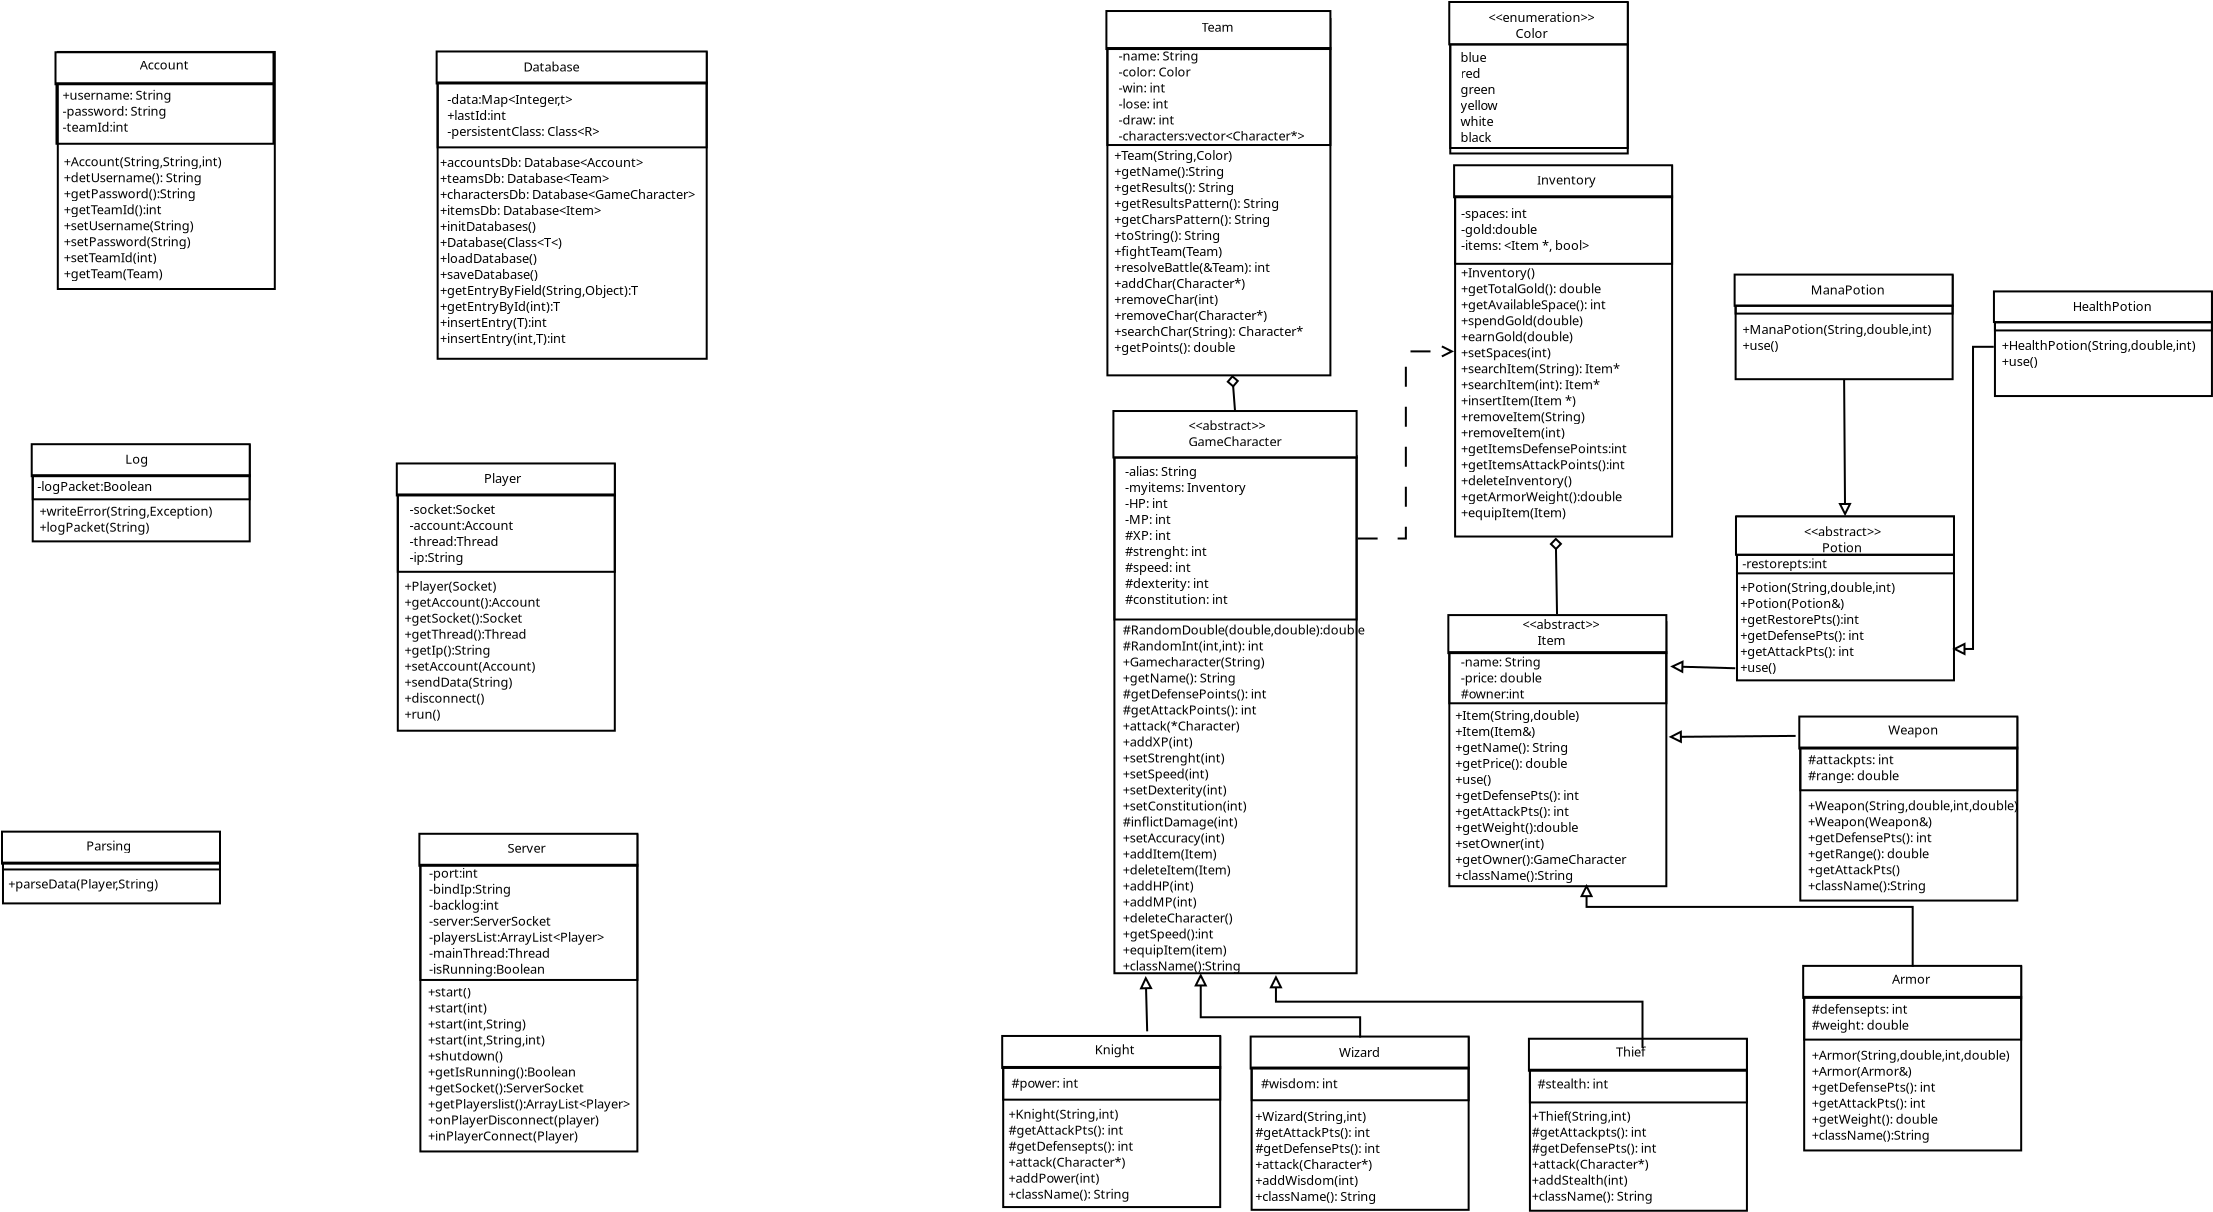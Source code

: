 <?xml version="1.0" encoding="UTF-8"?>
<dia:diagram xmlns:dia="http://www.lysator.liu.se/~alla/dia/">
  <dia:layer name="Background" visible="true" active="true">
    <dia:object type="Standard - Box" version="0" id="O0">
      <dia:attribute name="obj_pos">
        <dia:point val="16.488,1.266"/>
      </dia:attribute>
      <dia:attribute name="obj_bb">
        <dia:rectangle val="16.438,1.216;27.688,19.133"/>
      </dia:attribute>
      <dia:attribute name="elem_corner">
        <dia:point val="16.488,1.266"/>
      </dia:attribute>
      <dia:attribute name="elem_width">
        <dia:real val="11.15"/>
      </dia:attribute>
      <dia:attribute name="elem_height">
        <dia:real val="17.817"/>
      </dia:attribute>
      <dia:attribute name="show_background">
        <dia:boolean val="true"/>
      </dia:attribute>
    </dia:object>
    <dia:object type="Flowchart - Box" version="0" id="O1">
      <dia:attribute name="obj_pos">
        <dia:point val="16.438,0.866"/>
      </dia:attribute>
      <dia:attribute name="obj_bb">
        <dia:rectangle val="16.388,0.816;27.688,2.816"/>
      </dia:attribute>
      <dia:attribute name="elem_corner">
        <dia:point val="16.438,0.866"/>
      </dia:attribute>
      <dia:attribute name="elem_width">
        <dia:real val="11.2"/>
      </dia:attribute>
      <dia:attribute name="elem_height">
        <dia:real val="1.9"/>
      </dia:attribute>
      <dia:attribute name="show_background">
        <dia:boolean val="true"/>
      </dia:attribute>
      <dia:attribute name="padding">
        <dia:real val="0.5"/>
      </dia:attribute>
      <dia:attribute name="text">
        <dia:composite type="text">
          <dia:attribute name="string">
            <dia:string>##</dia:string>
          </dia:attribute>
          <dia:attribute name="font">
            <dia:font family="sans" style="0" name="Helvetica"/>
          </dia:attribute>
          <dia:attribute name="height">
            <dia:real val="0.8"/>
          </dia:attribute>
          <dia:attribute name="pos">
            <dia:point val="22.038,2.056"/>
          </dia:attribute>
          <dia:attribute name="color">
            <dia:color val="#000000"/>
          </dia:attribute>
          <dia:attribute name="alignment">
            <dia:enum val="1"/>
          </dia:attribute>
        </dia:composite>
      </dia:attribute>
    </dia:object>
    <dia:object type="Standard - Text" version="1" id="O2">
      <dia:attribute name="obj_pos">
        <dia:point val="21.197,1.902"/>
      </dia:attribute>
      <dia:attribute name="obj_bb">
        <dia:rectangle val="21.197,1.262;22.782,2.034"/>
      </dia:attribute>
      <dia:attribute name="text">
        <dia:composite type="text">
          <dia:attribute name="string">
            <dia:string>#Team#</dia:string>
          </dia:attribute>
          <dia:attribute name="font">
            <dia:font family="sans" style="0" name="Helvetica"/>
          </dia:attribute>
          <dia:attribute name="height">
            <dia:real val="0.8"/>
          </dia:attribute>
          <dia:attribute name="pos">
            <dia:point val="21.197,1.902"/>
          </dia:attribute>
          <dia:attribute name="color">
            <dia:color val="#000000"/>
          </dia:attribute>
          <dia:attribute name="alignment">
            <dia:enum val="0"/>
          </dia:attribute>
        </dia:composite>
      </dia:attribute>
      <dia:attribute name="valign">
        <dia:enum val="3"/>
      </dia:attribute>
    </dia:object>
    <dia:object type="Standard - Text" version="1" id="O3">
      <dia:attribute name="obj_pos">
        <dia:point val="17.038,3.341"/>
      </dia:attribute>
      <dia:attribute name="obj_bb">
        <dia:rectangle val="17.038,2.701;26.158,7.474"/>
      </dia:attribute>
      <dia:attribute name="text">
        <dia:composite type="text">
          <dia:attribute name="string">
            <dia:string>#-name: String
-color: Color
-win: int
-lose: int
-draw: int
-characters:vector&lt;Character*&gt;#</dia:string>
          </dia:attribute>
          <dia:attribute name="font">
            <dia:font family="sans" style="0" name="Helvetica"/>
          </dia:attribute>
          <dia:attribute name="height">
            <dia:real val="0.8"/>
          </dia:attribute>
          <dia:attribute name="pos">
            <dia:point val="17.038,3.341"/>
          </dia:attribute>
          <dia:attribute name="color">
            <dia:color val="#000000"/>
          </dia:attribute>
          <dia:attribute name="alignment">
            <dia:enum val="0"/>
          </dia:attribute>
        </dia:composite>
      </dia:attribute>
      <dia:attribute name="valign">
        <dia:enum val="3"/>
      </dia:attribute>
    </dia:object>
    <dia:object type="Standard - Box" version="0" id="O4">
      <dia:attribute name="obj_pos">
        <dia:point val="16.488,2.716"/>
      </dia:attribute>
      <dia:attribute name="obj_bb">
        <dia:rectangle val="16.438,2.666;27.688,7.616"/>
      </dia:attribute>
      <dia:attribute name="elem_corner">
        <dia:point val="16.488,2.716"/>
      </dia:attribute>
      <dia:attribute name="elem_width">
        <dia:real val="11.15"/>
      </dia:attribute>
      <dia:attribute name="elem_height">
        <dia:real val="4.85"/>
      </dia:attribute>
      <dia:attribute name="border_width">
        <dia:real val="0.1"/>
      </dia:attribute>
      <dia:attribute name="show_background">
        <dia:boolean val="false"/>
      </dia:attribute>
    </dia:object>
    <dia:object type="Standard - Box" version="0" id="O5">
      <dia:attribute name="obj_pos">
        <dia:point val="16.838,23.116"/>
      </dia:attribute>
      <dia:attribute name="obj_bb">
        <dia:rectangle val="16.788,23.066;29.0,49.027"/>
      </dia:attribute>
      <dia:attribute name="elem_corner">
        <dia:point val="16.838,23.116"/>
      </dia:attribute>
      <dia:attribute name="elem_width">
        <dia:real val="12.111"/>
      </dia:attribute>
      <dia:attribute name="elem_height">
        <dia:real val="25.861"/>
      </dia:attribute>
      <dia:attribute name="show_background">
        <dia:boolean val="true"/>
      </dia:attribute>
    </dia:object>
    <dia:object type="Standard - Box" version="0" id="O6">
      <dia:attribute name="obj_pos">
        <dia:point val="16.788,20.866"/>
      </dia:attribute>
      <dia:attribute name="obj_bb">
        <dia:rectangle val="16.738,20.816;29.0,23.241"/>
      </dia:attribute>
      <dia:attribute name="elem_corner">
        <dia:point val="16.788,20.866"/>
      </dia:attribute>
      <dia:attribute name="elem_width">
        <dia:real val="12.161"/>
      </dia:attribute>
      <dia:attribute name="elem_height">
        <dia:real val="2.325"/>
      </dia:attribute>
      <dia:attribute name="show_background">
        <dia:boolean val="true"/>
      </dia:attribute>
    </dia:object>
    <dia:object type="Standard - Box" version="0" id="O7">
      <dia:attribute name="obj_pos">
        <dia:point val="16.838,23.191"/>
      </dia:attribute>
      <dia:attribute name="obj_bb">
        <dia:rectangle val="16.788,23.141;29.0,31.341"/>
      </dia:attribute>
      <dia:attribute name="elem_corner">
        <dia:point val="16.838,23.191"/>
      </dia:attribute>
      <dia:attribute name="elem_width">
        <dia:real val="12.111"/>
      </dia:attribute>
      <dia:attribute name="elem_height">
        <dia:real val="8.1"/>
      </dia:attribute>
      <dia:attribute name="border_width">
        <dia:real val="0.1"/>
      </dia:attribute>
      <dia:attribute name="show_background">
        <dia:boolean val="false"/>
      </dia:attribute>
    </dia:object>
    <dia:object type="Standard - Text" version="1" id="O8">
      <dia:attribute name="obj_pos">
        <dia:point val="16.83,8.316"/>
      </dia:attribute>
      <dia:attribute name="obj_bb">
        <dia:rectangle val="16.83,7.657;26.112,18.087"/>
      </dia:attribute>
      <dia:attribute name="text">
        <dia:composite type="text">
          <dia:attribute name="string">
            <dia:string>#+Team(String,Color)
+getName():String
+getResults(): String
+getResultsPattern(): String
+getCharsPattern(): String
+toString(): String
+fightTeam(Team)
+resolveBattle(&amp;Team): int
+addChar(Character*)
+removeChar(int)
+removeChar(Character*)
+searchChar(String): Character*
+getPoints(): double#</dia:string>
          </dia:attribute>
          <dia:attribute name="font">
            <dia:font family="sans" style="0" name="Helvetica"/>
          </dia:attribute>
          <dia:attribute name="height">
            <dia:real val="0.8"/>
          </dia:attribute>
          <dia:attribute name="pos">
            <dia:point val="16.83,8.316"/>
          </dia:attribute>
          <dia:attribute name="color">
            <dia:color val="#000000"/>
          </dia:attribute>
          <dia:attribute name="alignment">
            <dia:enum val="0"/>
          </dia:attribute>
        </dia:composite>
      </dia:attribute>
      <dia:attribute name="valign">
        <dia:enum val="3"/>
      </dia:attribute>
    </dia:object>
    <dia:object type="Standard - Text" version="1" id="O9">
      <dia:attribute name="obj_pos">
        <dia:point val="20.538,21.829"/>
      </dia:attribute>
      <dia:attribute name="obj_bb">
        <dia:rectangle val="20.519,21.17;24.896,22.8"/>
      </dia:attribute>
      <dia:attribute name="text">
        <dia:composite type="text">
          <dia:attribute name="string">
            <dia:string>#&lt;&lt;abstract&gt;&gt;
GameCharacter#</dia:string>
          </dia:attribute>
          <dia:attribute name="font">
            <dia:font family="sans" style="0" name="Helvetica"/>
          </dia:attribute>
          <dia:attribute name="height">
            <dia:real val="0.8"/>
          </dia:attribute>
          <dia:attribute name="pos">
            <dia:point val="20.538,21.829"/>
          </dia:attribute>
          <dia:attribute name="color">
            <dia:color val="#000000"/>
          </dia:attribute>
          <dia:attribute name="alignment">
            <dia:enum val="0"/>
          </dia:attribute>
        </dia:composite>
      </dia:attribute>
      <dia:attribute name="valign">
        <dia:enum val="3"/>
      </dia:attribute>
    </dia:object>
    <dia:object type="Standard - Text" version="1" id="O10">
      <dia:attribute name="obj_pos">
        <dia:point val="17.363,24.116"/>
      </dia:attribute>
      <dia:attribute name="obj_bb">
        <dia:rectangle val="17.363,23.476;23.128,30.649"/>
      </dia:attribute>
      <dia:attribute name="text">
        <dia:composite type="text">
          <dia:attribute name="string">
            <dia:string>#-alias: String
-myitems: Inventory
-HP: int
-MP: int
#XP: int
#strenght: int
#speed: int
#dexterity: int
#constitution: int#</dia:string>
          </dia:attribute>
          <dia:attribute name="font">
            <dia:font family="sans" style="0" name="Helvetica"/>
          </dia:attribute>
          <dia:attribute name="height">
            <dia:real val="0.8"/>
          </dia:attribute>
          <dia:attribute name="pos">
            <dia:point val="17.363,24.116"/>
          </dia:attribute>
          <dia:attribute name="color">
            <dia:color val="#000000"/>
          </dia:attribute>
          <dia:attribute name="alignment">
            <dia:enum val="0"/>
          </dia:attribute>
        </dia:composite>
      </dia:attribute>
      <dia:attribute name="valign">
        <dia:enum val="3"/>
      </dia:attribute>
    </dia:object>
    <dia:object type="Standard - Text" version="1" id="O11">
      <dia:attribute name="obj_pos">
        <dia:point val="22.894,36.047"/>
      </dia:attribute>
      <dia:attribute name="obj_bb">
        <dia:rectangle val="22.894,35.407;22.894,36.179"/>
      </dia:attribute>
      <dia:attribute name="text">
        <dia:composite type="text">
          <dia:attribute name="string">
            <dia:string>##</dia:string>
          </dia:attribute>
          <dia:attribute name="font">
            <dia:font family="sans" style="0" name="Helvetica"/>
          </dia:attribute>
          <dia:attribute name="height">
            <dia:real val="0.8"/>
          </dia:attribute>
          <dia:attribute name="pos">
            <dia:point val="22.894,36.047"/>
          </dia:attribute>
          <dia:attribute name="color">
            <dia:color val="#000000"/>
          </dia:attribute>
          <dia:attribute name="alignment">
            <dia:enum val="0"/>
          </dia:attribute>
        </dia:composite>
      </dia:attribute>
      <dia:attribute name="valign">
        <dia:enum val="3"/>
      </dia:attribute>
      <dia:connections>
        <dia:connection handle="0" to="O5" connection="8"/>
      </dia:connections>
    </dia:object>
    <dia:object type="Standard - Text" version="1" id="O12">
      <dia:attribute name="obj_pos">
        <dia:point val="17.251,32.046"/>
      </dia:attribute>
      <dia:attribute name="obj_bb">
        <dia:rectangle val="17.251,31.387;28.658,49.818"/>
      </dia:attribute>
      <dia:attribute name="text">
        <dia:composite type="text">
          <dia:attribute name="string">
            <dia:string>##RandomDouble(double,double):double
#RandomInt(int,int): int
+Gamecharacter(String)
+getName(): String
#getDefensePoints(): int
#getAttackPoints(): int
+attack(*Character)
+addXP(int)
+setStrenght(int)
+setSpeed(int)
+setDexterity(int)
+setConstitution(int)
#inflictDamage(int)
+setAccuracy(int)
+addItem(Item)
+deleteItem(Item)
+addHP(int)
+addMP(int)
+deleteCharacter()
+getSpeed():int
+equipItem(item)
+className():String
#</dia:string>
          </dia:attribute>
          <dia:attribute name="font">
            <dia:font family="sans" style="0" name="Helvetica"/>
          </dia:attribute>
          <dia:attribute name="height">
            <dia:real val="0.8"/>
          </dia:attribute>
          <dia:attribute name="pos">
            <dia:point val="17.251,32.046"/>
          </dia:attribute>
          <dia:attribute name="color">
            <dia:color val="#000000"/>
          </dia:attribute>
          <dia:attribute name="alignment">
            <dia:enum val="0"/>
          </dia:attribute>
        </dia:composite>
      </dia:attribute>
      <dia:attribute name="valign">
        <dia:enum val="3"/>
      </dia:attribute>
    </dia:object>
    <dia:object type="Standard - Line" version="0" id="O13">
      <dia:attribute name="obj_pos">
        <dia:point val="22.869,20.866"/>
      </dia:attribute>
      <dia:attribute name="obj_bb">
        <dia:rectangle val="22.437,19.063;23.077,20.92"/>
      </dia:attribute>
      <dia:attribute name="conn_endpoints">
        <dia:point val="22.869,20.866"/>
        <dia:point val="22.738,19.134"/>
      </dia:attribute>
      <dia:attribute name="numcp">
        <dia:int val="1"/>
      </dia:attribute>
      <dia:attribute name="end_arrow">
        <dia:enum val="4"/>
      </dia:attribute>
      <dia:attribute name="end_arrow_length">
        <dia:real val="0.5"/>
      </dia:attribute>
      <dia:attribute name="end_arrow_width">
        <dia:real val="0.5"/>
      </dia:attribute>
      <dia:connections>
        <dia:connection handle="0" to="O6" connection="1"/>
        <dia:connection handle="1" to="O0" connection="8"/>
      </dia:connections>
    </dia:object>
    <dia:object type="Standard - Box" version="0" id="O14">
      <dia:attribute name="obj_pos">
        <dia:point val="11.278,52.163"/>
      </dia:attribute>
      <dia:attribute name="obj_bb">
        <dia:rectangle val="11.228,52.113;22.178,60.718"/>
      </dia:attribute>
      <dia:attribute name="elem_corner">
        <dia:point val="11.278,52.163"/>
      </dia:attribute>
      <dia:attribute name="elem_width">
        <dia:real val="10.85"/>
      </dia:attribute>
      <dia:attribute name="elem_height">
        <dia:real val="8.505"/>
      </dia:attribute>
      <dia:attribute name="show_background">
        <dia:boolean val="true"/>
      </dia:attribute>
    </dia:object>
    <dia:object type="Standard - Box" version="0" id="O15">
      <dia:attribute name="obj_pos">
        <dia:point val="11.228,52.113"/>
      </dia:attribute>
      <dia:attribute name="obj_bb">
        <dia:rectangle val="11.178,52.063;22.178,53.763"/>
      </dia:attribute>
      <dia:attribute name="elem_corner">
        <dia:point val="11.228,52.113"/>
      </dia:attribute>
      <dia:attribute name="elem_width">
        <dia:real val="10.9"/>
      </dia:attribute>
      <dia:attribute name="elem_height">
        <dia:real val="1.6"/>
      </dia:attribute>
      <dia:attribute name="show_background">
        <dia:boolean val="true"/>
      </dia:attribute>
    </dia:object>
    <dia:object type="Standard - Box" version="0" id="O16">
      <dia:attribute name="obj_pos">
        <dia:point val="11.278,53.663"/>
      </dia:attribute>
      <dia:attribute name="obj_bb">
        <dia:rectangle val="11.228,53.613;22.178,55.348"/>
      </dia:attribute>
      <dia:attribute name="elem_corner">
        <dia:point val="11.278,53.663"/>
      </dia:attribute>
      <dia:attribute name="elem_width">
        <dia:real val="10.85"/>
      </dia:attribute>
      <dia:attribute name="elem_height">
        <dia:real val="1.635"/>
      </dia:attribute>
      <dia:attribute name="border_width">
        <dia:real val="0.1"/>
      </dia:attribute>
      <dia:attribute name="show_background">
        <dia:boolean val="false"/>
      </dia:attribute>
    </dia:object>
    <dia:object type="Standard - Text" version="1" id="O17">
      <dia:attribute name="obj_pos">
        <dia:point val="19.923,63.248"/>
      </dia:attribute>
      <dia:attribute name="obj_bb">
        <dia:rectangle val="19.923,62.608;19.923,63.38"/>
      </dia:attribute>
      <dia:attribute name="text">
        <dia:composite type="text">
          <dia:attribute name="string">
            <dia:string>##</dia:string>
          </dia:attribute>
          <dia:attribute name="font">
            <dia:font family="sans" style="0" name="Helvetica"/>
          </dia:attribute>
          <dia:attribute name="height">
            <dia:real val="0.8"/>
          </dia:attribute>
          <dia:attribute name="pos">
            <dia:point val="19.923,63.248"/>
          </dia:attribute>
          <dia:attribute name="color">
            <dia:color val="#000000"/>
          </dia:attribute>
          <dia:attribute name="alignment">
            <dia:enum val="0"/>
          </dia:attribute>
        </dia:composite>
      </dia:attribute>
      <dia:attribute name="valign">
        <dia:enum val="3"/>
      </dia:attribute>
    </dia:object>
    <dia:object type="Standard - Box" version="0" id="O18">
      <dia:attribute name="obj_pos">
        <dia:point val="-17.0,2.939"/>
      </dia:attribute>
      <dia:attribute name="obj_bb">
        <dia:rectangle val="-17.05,2.889;-3.497,18.304"/>
      </dia:attribute>
      <dia:attribute name="elem_corner">
        <dia:point val="-17.0,2.939"/>
      </dia:attribute>
      <dia:attribute name="elem_width">
        <dia:real val="13.453"/>
      </dia:attribute>
      <dia:attribute name="elem_height">
        <dia:real val="15.315"/>
      </dia:attribute>
      <dia:attribute name="show_background">
        <dia:boolean val="true"/>
      </dia:attribute>
    </dia:object>
    <dia:object type="Standard - Box" version="0" id="O19">
      <dia:attribute name="obj_pos">
        <dia:point val="-17.05,2.889"/>
      </dia:attribute>
      <dia:attribute name="obj_bb">
        <dia:rectangle val="-17.1,2.839;-3.497,4.539"/>
      </dia:attribute>
      <dia:attribute name="elem_corner">
        <dia:point val="-17.05,2.889"/>
      </dia:attribute>
      <dia:attribute name="elem_width">
        <dia:real val="13.503"/>
      </dia:attribute>
      <dia:attribute name="elem_height">
        <dia:real val="1.6"/>
      </dia:attribute>
      <dia:attribute name="show_background">
        <dia:boolean val="true"/>
      </dia:attribute>
    </dia:object>
    <dia:object type="Standard - Box" version="0" id="O20">
      <dia:attribute name="obj_pos">
        <dia:point val="-17.0,4.439"/>
      </dia:attribute>
      <dia:attribute name="obj_bb">
        <dia:rectangle val="-17.05,4.389;-3.497,7.733"/>
      </dia:attribute>
      <dia:attribute name="elem_corner">
        <dia:point val="-17.0,4.439"/>
      </dia:attribute>
      <dia:attribute name="elem_width">
        <dia:real val="13.453"/>
      </dia:attribute>
      <dia:attribute name="elem_height">
        <dia:real val="3.244"/>
      </dia:attribute>
      <dia:attribute name="border_width">
        <dia:real val="0.1"/>
      </dia:attribute>
      <dia:attribute name="show_background">
        <dia:boolean val="false"/>
      </dia:attribute>
    </dia:object>
    <dia:object type="Standard - Text" version="1" id="O21">
      <dia:attribute name="obj_pos">
        <dia:point val="15.86,53.022"/>
      </dia:attribute>
      <dia:attribute name="obj_bb">
        <dia:rectangle val="15.86,52.382;17.67,53.155"/>
      </dia:attribute>
      <dia:attribute name="text">
        <dia:composite type="text">
          <dia:attribute name="string">
            <dia:string>#Knight#</dia:string>
          </dia:attribute>
          <dia:attribute name="font">
            <dia:font family="sans" style="0" name="Helvetica"/>
          </dia:attribute>
          <dia:attribute name="height">
            <dia:real val="0.8"/>
          </dia:attribute>
          <dia:attribute name="pos">
            <dia:point val="15.86,53.022"/>
          </dia:attribute>
          <dia:attribute name="color">
            <dia:color val="#000000"/>
          </dia:attribute>
          <dia:attribute name="alignment">
            <dia:enum val="0"/>
          </dia:attribute>
        </dia:composite>
      </dia:attribute>
      <dia:attribute name="valign">
        <dia:enum val="3"/>
      </dia:attribute>
    </dia:object>
    <dia:object type="Standard - Text" version="1" id="O22">
      <dia:attribute name="obj_pos">
        <dia:point val="11.687,54.699"/>
      </dia:attribute>
      <dia:attribute name="obj_bb">
        <dia:rectangle val="11.687,54.059;15.044,54.831"/>
      </dia:attribute>
      <dia:attribute name="text">
        <dia:composite type="text">
          <dia:attribute name="string">
            <dia:string>##power: int#</dia:string>
          </dia:attribute>
          <dia:attribute name="font">
            <dia:font family="sans" style="0" name="Helvetica"/>
          </dia:attribute>
          <dia:attribute name="height">
            <dia:real val="0.8"/>
          </dia:attribute>
          <dia:attribute name="pos">
            <dia:point val="11.687,54.699"/>
          </dia:attribute>
          <dia:attribute name="color">
            <dia:color val="#000000"/>
          </dia:attribute>
          <dia:attribute name="alignment">
            <dia:enum val="0"/>
          </dia:attribute>
        </dia:composite>
      </dia:attribute>
      <dia:attribute name="valign">
        <dia:enum val="3"/>
      </dia:attribute>
    </dia:object>
    <dia:object type="Standard - Text" version="1" id="O23">
      <dia:attribute name="obj_pos">
        <dia:point val="11.541,56.253"/>
      </dia:attribute>
      <dia:attribute name="obj_bb">
        <dia:rectangle val="11.541,55.613;17.701,60.385"/>
      </dia:attribute>
      <dia:attribute name="text">
        <dia:composite type="text">
          <dia:attribute name="string">
            <dia:string>#+Knight(String,int)
#getAttackPts(): int
#getDefensepts(): int
+attack(Character*)
+addPower(int)
+className(): String#</dia:string>
          </dia:attribute>
          <dia:attribute name="font">
            <dia:font family="sans" style="0" name="Helvetica"/>
          </dia:attribute>
          <dia:attribute name="height">
            <dia:real val="0.8"/>
          </dia:attribute>
          <dia:attribute name="pos">
            <dia:point val="11.541,56.253"/>
          </dia:attribute>
          <dia:attribute name="color">
            <dia:color val="#000000"/>
          </dia:attribute>
          <dia:attribute name="alignment">
            <dia:enum val="0"/>
          </dia:attribute>
        </dia:composite>
      </dia:attribute>
      <dia:attribute name="valign">
        <dia:enum val="3"/>
      </dia:attribute>
    </dia:object>
    <dia:object type="Standard - Box" version="0" id="O24">
      <dia:attribute name="obj_pos">
        <dia:point val="23.7,52.193"/>
      </dia:attribute>
      <dia:attribute name="obj_bb">
        <dia:rectangle val="23.65,52.143;34.6,60.856"/>
      </dia:attribute>
      <dia:attribute name="elem_corner">
        <dia:point val="23.7,52.193"/>
      </dia:attribute>
      <dia:attribute name="elem_width">
        <dia:real val="10.85"/>
      </dia:attribute>
      <dia:attribute name="elem_height">
        <dia:real val="8.613"/>
      </dia:attribute>
      <dia:attribute name="show_background">
        <dia:boolean val="true"/>
      </dia:attribute>
    </dia:object>
    <dia:object type="Standard - Box" version="0" id="O25">
      <dia:attribute name="obj_pos">
        <dia:point val="23.65,52.143"/>
      </dia:attribute>
      <dia:attribute name="obj_bb">
        <dia:rectangle val="23.6,52.093;34.6,53.793"/>
      </dia:attribute>
      <dia:attribute name="elem_corner">
        <dia:point val="23.65,52.143"/>
      </dia:attribute>
      <dia:attribute name="elem_width">
        <dia:real val="10.9"/>
      </dia:attribute>
      <dia:attribute name="elem_height">
        <dia:real val="1.6"/>
      </dia:attribute>
      <dia:attribute name="show_background">
        <dia:boolean val="true"/>
      </dia:attribute>
    </dia:object>
    <dia:object type="Standard - Box" version="0" id="O26">
      <dia:attribute name="obj_pos">
        <dia:point val="23.7,53.693"/>
      </dia:attribute>
      <dia:attribute name="obj_bb">
        <dia:rectangle val="23.65,53.643;34.6,55.378"/>
      </dia:attribute>
      <dia:attribute name="elem_corner">
        <dia:point val="23.7,53.693"/>
      </dia:attribute>
      <dia:attribute name="elem_width">
        <dia:real val="10.85"/>
      </dia:attribute>
      <dia:attribute name="elem_height">
        <dia:real val="1.635"/>
      </dia:attribute>
      <dia:attribute name="border_width">
        <dia:real val="0.1"/>
      </dia:attribute>
      <dia:attribute name="show_background">
        <dia:boolean val="false"/>
      </dia:attribute>
    </dia:object>
    <dia:object type="Standard - Text" version="1" id="O27">
      <dia:attribute name="obj_pos">
        <dia:point val="28.064,53.161"/>
      </dia:attribute>
      <dia:attribute name="obj_bb">
        <dia:rectangle val="28.064,52.521;29.994,53.294"/>
      </dia:attribute>
      <dia:attribute name="text">
        <dia:composite type="text">
          <dia:attribute name="string">
            <dia:string>#Wizard#</dia:string>
          </dia:attribute>
          <dia:attribute name="font">
            <dia:font family="sans" style="0" name="Helvetica"/>
          </dia:attribute>
          <dia:attribute name="height">
            <dia:real val="0.8"/>
          </dia:attribute>
          <dia:attribute name="pos">
            <dia:point val="28.064,53.161"/>
          </dia:attribute>
          <dia:attribute name="color">
            <dia:color val="#000000"/>
          </dia:attribute>
          <dia:attribute name="alignment">
            <dia:enum val="0"/>
          </dia:attribute>
        </dia:composite>
      </dia:attribute>
      <dia:attribute name="valign">
        <dia:enum val="3"/>
      </dia:attribute>
    </dia:object>
    <dia:object type="Standard - Text" version="1" id="O28">
      <dia:attribute name="obj_pos">
        <dia:point val="24.163,54.729"/>
      </dia:attribute>
      <dia:attribute name="obj_bb">
        <dia:rectangle val="24.163,54.089;27.924,54.861"/>
      </dia:attribute>
      <dia:attribute name="text">
        <dia:composite type="text">
          <dia:attribute name="string">
            <dia:string>##wisdom: int#</dia:string>
          </dia:attribute>
          <dia:attribute name="font">
            <dia:font family="sans" style="0" name="Helvetica"/>
          </dia:attribute>
          <dia:attribute name="height">
            <dia:real val="0.8"/>
          </dia:attribute>
          <dia:attribute name="pos">
            <dia:point val="24.163,54.729"/>
          </dia:attribute>
          <dia:attribute name="color">
            <dia:color val="#000000"/>
          </dia:attribute>
          <dia:attribute name="alignment">
            <dia:enum val="0"/>
          </dia:attribute>
        </dia:composite>
      </dia:attribute>
      <dia:attribute name="valign">
        <dia:enum val="3"/>
      </dia:attribute>
    </dia:object>
    <dia:object type="Standard - Text" version="1" id="O29">
      <dia:attribute name="obj_pos">
        <dia:point val="23.884,56.362"/>
      </dia:attribute>
      <dia:attribute name="obj_bb">
        <dia:rectangle val="23.884,55.722;30.041,60.495"/>
      </dia:attribute>
      <dia:attribute name="text">
        <dia:composite type="text">
          <dia:attribute name="string">
            <dia:string>#+Wizard(String,int)
#getAttackPts(): int
#getDefensePts(): int
+attack(Character*)
+addWisdom(int)
+className(): String#</dia:string>
          </dia:attribute>
          <dia:attribute name="font">
            <dia:font family="sans" style="0" name="Helvetica"/>
          </dia:attribute>
          <dia:attribute name="height">
            <dia:real val="0.8"/>
          </dia:attribute>
          <dia:attribute name="pos">
            <dia:point val="23.884,56.362"/>
          </dia:attribute>
          <dia:attribute name="color">
            <dia:color val="#000000"/>
          </dia:attribute>
          <dia:attribute name="alignment">
            <dia:enum val="0"/>
          </dia:attribute>
        </dia:composite>
      </dia:attribute>
      <dia:attribute name="valign">
        <dia:enum val="3"/>
      </dia:attribute>
    </dia:object>
    <dia:object type="Standard - Box" version="0" id="O30">
      <dia:attribute name="obj_pos">
        <dia:point val="37.614,52.302"/>
      </dia:attribute>
      <dia:attribute name="obj_bb">
        <dia:rectangle val="37.564,52.252;48.514,60.902"/>
      </dia:attribute>
      <dia:attribute name="elem_corner">
        <dia:point val="37.614,52.302"/>
      </dia:attribute>
      <dia:attribute name="elem_width">
        <dia:real val="10.85"/>
      </dia:attribute>
      <dia:attribute name="elem_height">
        <dia:real val="8.55"/>
      </dia:attribute>
      <dia:attribute name="show_background">
        <dia:boolean val="true"/>
      </dia:attribute>
    </dia:object>
    <dia:object type="Standard - Box" version="0" id="O31">
      <dia:attribute name="obj_pos">
        <dia:point val="37.564,52.252"/>
      </dia:attribute>
      <dia:attribute name="obj_bb">
        <dia:rectangle val="37.514,52.202;48.514,53.902"/>
      </dia:attribute>
      <dia:attribute name="elem_corner">
        <dia:point val="37.564,52.252"/>
      </dia:attribute>
      <dia:attribute name="elem_width">
        <dia:real val="10.9"/>
      </dia:attribute>
      <dia:attribute name="elem_height">
        <dia:real val="1.6"/>
      </dia:attribute>
      <dia:attribute name="show_background">
        <dia:boolean val="true"/>
      </dia:attribute>
    </dia:object>
    <dia:object type="Standard - Box" version="0" id="O32">
      <dia:attribute name="obj_pos">
        <dia:point val="37.614,53.802"/>
      </dia:attribute>
      <dia:attribute name="obj_bb">
        <dia:rectangle val="37.564,53.752;48.514,55.487"/>
      </dia:attribute>
      <dia:attribute name="elem_corner">
        <dia:point val="37.614,53.802"/>
      </dia:attribute>
      <dia:attribute name="elem_width">
        <dia:real val="10.85"/>
      </dia:attribute>
      <dia:attribute name="elem_height">
        <dia:real val="1.635"/>
      </dia:attribute>
      <dia:attribute name="border_width">
        <dia:real val="0.1"/>
      </dia:attribute>
      <dia:attribute name="show_background">
        <dia:boolean val="false"/>
      </dia:attribute>
    </dia:object>
    <dia:object type="Standard - Text" version="1" id="O33">
      <dia:attribute name="obj_pos">
        <dia:point val="41.921,53.136"/>
      </dia:attribute>
      <dia:attribute name="obj_bb">
        <dia:rectangle val="41.921,52.496;43.373,53.269"/>
      </dia:attribute>
      <dia:attribute name="text">
        <dia:composite type="text">
          <dia:attribute name="string">
            <dia:string>#Thief#</dia:string>
          </dia:attribute>
          <dia:attribute name="font">
            <dia:font family="sans" style="0" name="Helvetica"/>
          </dia:attribute>
          <dia:attribute name="height">
            <dia:real val="0.8"/>
          </dia:attribute>
          <dia:attribute name="pos">
            <dia:point val="41.921,53.136"/>
          </dia:attribute>
          <dia:attribute name="color">
            <dia:color val="#000000"/>
          </dia:attribute>
          <dia:attribute name="alignment">
            <dia:enum val="0"/>
          </dia:attribute>
        </dia:composite>
      </dia:attribute>
      <dia:attribute name="valign">
        <dia:enum val="3"/>
      </dia:attribute>
    </dia:object>
    <dia:object type="Standard - Text" version="1" id="O34">
      <dia:attribute name="obj_pos">
        <dia:point val="37.994,54.746"/>
      </dia:attribute>
      <dia:attribute name="obj_bb">
        <dia:rectangle val="37.994,54.106;41.499,54.878"/>
      </dia:attribute>
      <dia:attribute name="text">
        <dia:composite type="text">
          <dia:attribute name="string">
            <dia:string>##stealth: int#</dia:string>
          </dia:attribute>
          <dia:attribute name="font">
            <dia:font family="sans" style="0" name="Helvetica"/>
          </dia:attribute>
          <dia:attribute name="height">
            <dia:real val="0.8"/>
          </dia:attribute>
          <dia:attribute name="pos">
            <dia:point val="37.994,54.746"/>
          </dia:attribute>
          <dia:attribute name="color">
            <dia:color val="#000000"/>
          </dia:attribute>
          <dia:attribute name="alignment">
            <dia:enum val="0"/>
          </dia:attribute>
        </dia:composite>
      </dia:attribute>
      <dia:attribute name="valign">
        <dia:enum val="3"/>
      </dia:attribute>
    </dia:object>
    <dia:object type="Standard - Text" version="1" id="O35">
      <dia:attribute name="obj_pos">
        <dia:point val="37.706,56.348"/>
      </dia:attribute>
      <dia:attribute name="obj_bb">
        <dia:rectangle val="37.706,55.708;43.863,60.48"/>
      </dia:attribute>
      <dia:attribute name="text">
        <dia:composite type="text">
          <dia:attribute name="string">
            <dia:string>#+Thief(String,int)
#getAttackpts(): int
#getDefensePts(): int
+attack(Character*)
+addStealth(int)
+className(): String#</dia:string>
          </dia:attribute>
          <dia:attribute name="font">
            <dia:font family="sans" style="0" name="Helvetica"/>
          </dia:attribute>
          <dia:attribute name="height">
            <dia:real val="0.8"/>
          </dia:attribute>
          <dia:attribute name="pos">
            <dia:point val="37.706,56.348"/>
          </dia:attribute>
          <dia:attribute name="color">
            <dia:color val="#000000"/>
          </dia:attribute>
          <dia:attribute name="alignment">
            <dia:enum val="0"/>
          </dia:attribute>
        </dia:composite>
      </dia:attribute>
      <dia:attribute name="valign">
        <dia:enum val="3"/>
      </dia:attribute>
    </dia:object>
    <dia:object type="Standard - Line" version="0" id="O36">
      <dia:attribute name="obj_pos">
        <dia:point val="18.477,51.882"/>
      </dia:attribute>
      <dia:attribute name="obj_bb">
        <dia:rectangle val="18.088,49.003;18.749,51.933"/>
      </dia:attribute>
      <dia:attribute name="conn_endpoints">
        <dia:point val="18.477,51.882"/>
        <dia:point val="18.404,49.114"/>
      </dia:attribute>
      <dia:attribute name="numcp">
        <dia:int val="1"/>
      </dia:attribute>
      <dia:attribute name="end_arrow">
        <dia:enum val="12"/>
      </dia:attribute>
      <dia:attribute name="end_arrow_length">
        <dia:real val="0.5"/>
      </dia:attribute>
      <dia:attribute name="end_arrow_width">
        <dia:real val="0.5"/>
      </dia:attribute>
    </dia:object>
    <dia:object type="Standard - ZigZagLine" version="1" id="O37">
      <dia:attribute name="obj_pos">
        <dia:point val="29.125,52.193"/>
      </dia:attribute>
      <dia:attribute name="obj_bb">
        <dia:rectangle val="20.824,48.865;29.175,52.243"/>
      </dia:attribute>
      <dia:attribute name="orth_points">
        <dia:point val="29.125,52.193"/>
        <dia:point val="29.125,51.178"/>
        <dia:point val="21.155,51.178"/>
        <dia:point val="21.155,48.977"/>
      </dia:attribute>
      <dia:attribute name="orth_orient">
        <dia:enum val="1"/>
        <dia:enum val="0"/>
        <dia:enum val="1"/>
      </dia:attribute>
      <dia:attribute name="autorouting">
        <dia:boolean val="false"/>
      </dia:attribute>
      <dia:attribute name="end_arrow">
        <dia:enum val="12"/>
      </dia:attribute>
      <dia:attribute name="end_arrow_length">
        <dia:real val="0.5"/>
      </dia:attribute>
      <dia:attribute name="end_arrow_width">
        <dia:real val="0.5"/>
      </dia:attribute>
      <dia:connections>
        <dia:connection handle="0" to="O24" connection="1"/>
      </dia:connections>
    </dia:object>
    <dia:object type="Standard - ZigZagLine" version="1" id="O38">
      <dia:attribute name="obj_pos">
        <dia:point val="43.243,52.711"/>
      </dia:attribute>
      <dia:attribute name="obj_bb">
        <dia:rectangle val="24.584,48.957;43.293,52.761"/>
      </dia:attribute>
      <dia:attribute name="orth_points">
        <dia:point val="43.243,52.711"/>
        <dia:point val="43.243,50.398"/>
        <dia:point val="24.915,50.398"/>
        <dia:point val="24.915,49.069"/>
      </dia:attribute>
      <dia:attribute name="orth_orient">
        <dia:enum val="1"/>
        <dia:enum val="0"/>
        <dia:enum val="1"/>
      </dia:attribute>
      <dia:attribute name="autorouting">
        <dia:boolean val="false"/>
      </dia:attribute>
      <dia:attribute name="end_arrow">
        <dia:enum val="12"/>
      </dia:attribute>
      <dia:attribute name="end_arrow_length">
        <dia:real val="0.5"/>
      </dia:attribute>
      <dia:attribute name="end_arrow_width">
        <dia:real val="0.5"/>
      </dia:attribute>
    </dia:object>
    <dia:object type="Standard - Box" version="0" id="O39">
      <dia:attribute name="obj_pos">
        <dia:point val="33.873,8.628"/>
      </dia:attribute>
      <dia:attribute name="obj_bb">
        <dia:rectangle val="33.823,8.578;44.773,27.191"/>
      </dia:attribute>
      <dia:attribute name="elem_corner">
        <dia:point val="33.873,8.628"/>
      </dia:attribute>
      <dia:attribute name="elem_width">
        <dia:real val="10.85"/>
      </dia:attribute>
      <dia:attribute name="elem_height">
        <dia:real val="18.513"/>
      </dia:attribute>
      <dia:attribute name="show_background">
        <dia:boolean val="true"/>
      </dia:attribute>
    </dia:object>
    <dia:object type="Standard - Box" version="0" id="O40">
      <dia:attribute name="obj_pos">
        <dia:point val="33.823,8.578"/>
      </dia:attribute>
      <dia:attribute name="obj_bb">
        <dia:rectangle val="33.773,8.528;44.773,10.228"/>
      </dia:attribute>
      <dia:attribute name="elem_corner">
        <dia:point val="33.823,8.578"/>
      </dia:attribute>
      <dia:attribute name="elem_width">
        <dia:real val="10.9"/>
      </dia:attribute>
      <dia:attribute name="elem_height">
        <dia:real val="1.6"/>
      </dia:attribute>
      <dia:attribute name="show_background">
        <dia:boolean val="true"/>
      </dia:attribute>
    </dia:object>
    <dia:object type="Standard - Box" version="0" id="O41">
      <dia:attribute name="obj_pos">
        <dia:point val="33.873,10.128"/>
      </dia:attribute>
      <dia:attribute name="obj_bb">
        <dia:rectangle val="33.823,10.078;44.773,13.556"/>
      </dia:attribute>
      <dia:attribute name="elem_corner">
        <dia:point val="33.873,10.128"/>
      </dia:attribute>
      <dia:attribute name="elem_width">
        <dia:real val="10.85"/>
      </dia:attribute>
      <dia:attribute name="elem_height">
        <dia:real val="3.378"/>
      </dia:attribute>
      <dia:attribute name="border_width">
        <dia:real val="0.1"/>
      </dia:attribute>
      <dia:attribute name="show_background">
        <dia:boolean val="false"/>
      </dia:attribute>
    </dia:object>
    <dia:object type="Standard - Text" version="1" id="O42">
      <dia:attribute name="obj_pos">
        <dia:point val="37.965,9.542"/>
      </dia:attribute>
      <dia:attribute name="obj_bb">
        <dia:rectangle val="37.965,8.902;40.69,9.674"/>
      </dia:attribute>
      <dia:attribute name="text">
        <dia:composite type="text">
          <dia:attribute name="string">
            <dia:string>#Inventory#</dia:string>
          </dia:attribute>
          <dia:attribute name="font">
            <dia:font family="sans" style="0" name="Helvetica"/>
          </dia:attribute>
          <dia:attribute name="height">
            <dia:real val="0.8"/>
          </dia:attribute>
          <dia:attribute name="pos">
            <dia:point val="37.965,9.542"/>
          </dia:attribute>
          <dia:attribute name="color">
            <dia:color val="#000000"/>
          </dia:attribute>
          <dia:attribute name="alignment">
            <dia:enum val="0"/>
          </dia:attribute>
        </dia:composite>
      </dia:attribute>
      <dia:attribute name="valign">
        <dia:enum val="3"/>
      </dia:attribute>
    </dia:object>
    <dia:object type="Standard - Text" version="1" id="O43">
      <dia:attribute name="obj_pos">
        <dia:point val="34.173,11.215"/>
      </dia:attribute>
      <dia:attribute name="obj_bb">
        <dia:rectangle val="34.173,10.575;40.758,12.948"/>
      </dia:attribute>
      <dia:attribute name="text">
        <dia:composite type="text">
          <dia:attribute name="string">
            <dia:string>#-spaces: int
-gold:double
-items: &lt;Item *, bool&gt;#</dia:string>
          </dia:attribute>
          <dia:attribute name="font">
            <dia:font family="sans" style="0" name="Helvetica"/>
          </dia:attribute>
          <dia:attribute name="height">
            <dia:real val="0.8"/>
          </dia:attribute>
          <dia:attribute name="pos">
            <dia:point val="34.173,11.215"/>
          </dia:attribute>
          <dia:attribute name="color">
            <dia:color val="#000000"/>
          </dia:attribute>
          <dia:attribute name="alignment">
            <dia:enum val="0"/>
          </dia:attribute>
        </dia:composite>
      </dia:attribute>
      <dia:attribute name="valign">
        <dia:enum val="3"/>
      </dia:attribute>
    </dia:object>
    <dia:object type="Standard - Text" version="1" id="O44">
      <dia:attribute name="obj_pos">
        <dia:point val="39.298,17.885"/>
      </dia:attribute>
      <dia:attribute name="obj_bb">
        <dia:rectangle val="39.298,17.245;39.298,18.017"/>
      </dia:attribute>
      <dia:attribute name="text">
        <dia:composite type="text">
          <dia:attribute name="string">
            <dia:string>##</dia:string>
          </dia:attribute>
          <dia:attribute name="font">
            <dia:font family="sans" style="0" name="Helvetica"/>
          </dia:attribute>
          <dia:attribute name="height">
            <dia:real val="0.8"/>
          </dia:attribute>
          <dia:attribute name="pos">
            <dia:point val="39.298,17.885"/>
          </dia:attribute>
          <dia:attribute name="color">
            <dia:color val="#000000"/>
          </dia:attribute>
          <dia:attribute name="alignment">
            <dia:enum val="0"/>
          </dia:attribute>
        </dia:composite>
      </dia:attribute>
      <dia:attribute name="valign">
        <dia:enum val="3"/>
      </dia:attribute>
      <dia:connections>
        <dia:connection handle="0" to="O39" connection="8"/>
      </dia:connections>
    </dia:object>
    <dia:object type="Standard - Text" version="1" id="O45">
      <dia:attribute name="obj_pos">
        <dia:point val="34.173,14.177"/>
      </dia:attribute>
      <dia:attribute name="obj_bb">
        <dia:rectangle val="34.173,13.517;42.127,26.348"/>
      </dia:attribute>
      <dia:attribute name="text">
        <dia:composite type="text">
          <dia:attribute name="string">
            <dia:string>#+Inventory()
+getTotalGold(): double
+getAvailableSpace(): int
+spendGold(double)
+earnGold(double)
+setSpaces(int)
+searchItem(String): Item*
+searchItem(int): Item*
+insertItem(Item *)
+removeItem(String)
+removeItem(int)
+getItemsDefensePoints:int
+getItemsAttackPoints():int
+deleteInventory()
+getArmorWeight():double
+equipItem(Item)#</dia:string>
          </dia:attribute>
          <dia:attribute name="font">
            <dia:font family="sans" style="0" name="Helvetica"/>
          </dia:attribute>
          <dia:attribute name="height">
            <dia:real val="0.8"/>
          </dia:attribute>
          <dia:attribute name="pos">
            <dia:point val="34.173,14.177"/>
          </dia:attribute>
          <dia:attribute name="color">
            <dia:color val="#000000"/>
          </dia:attribute>
          <dia:attribute name="alignment">
            <dia:enum val="0"/>
          </dia:attribute>
        </dia:composite>
      </dia:attribute>
      <dia:attribute name="valign">
        <dia:enum val="3"/>
      </dia:attribute>
    </dia:object>
    <dia:object type="Standard - ZigZagLine" version="1" id="O46">
      <dia:attribute name="obj_pos">
        <dia:point val="29.0,27.241"/>
      </dia:attribute>
      <dia:attribute name="obj_bb">
        <dia:rectangle val="28.95,17.554;33.935,27.291"/>
      </dia:attribute>
      <dia:attribute name="orth_points">
        <dia:point val="29.0,27.241"/>
        <dia:point val="31.411,27.241"/>
        <dia:point val="31.411,17.885"/>
        <dia:point val="33.823,17.885"/>
      </dia:attribute>
      <dia:attribute name="orth_orient">
        <dia:enum val="0"/>
        <dia:enum val="1"/>
        <dia:enum val="0"/>
      </dia:attribute>
      <dia:attribute name="autorouting">
        <dia:boolean val="true"/>
      </dia:attribute>
      <dia:attribute name="line_style">
        <dia:enum val="1"/>
      </dia:attribute>
      <dia:attribute name="end_arrow">
        <dia:enum val="1"/>
      </dia:attribute>
      <dia:attribute name="end_arrow_length">
        <dia:real val="0.5"/>
      </dia:attribute>
      <dia:attribute name="end_arrow_width">
        <dia:real val="0.5"/>
      </dia:attribute>
      <dia:connections>
        <dia:connection handle="0" to="O7" connection="8"/>
        <dia:connection handle="1" to="O39" connection="8"/>
      </dia:connections>
    </dia:object>
    <dia:object type="Standard - Box" version="0" id="O47">
      <dia:attribute name="obj_pos">
        <dia:point val="33.631,0.465"/>
      </dia:attribute>
      <dia:attribute name="obj_bb">
        <dia:rectangle val="33.581,0.415;42.556,8.038"/>
      </dia:attribute>
      <dia:attribute name="elem_corner">
        <dia:point val="33.631,0.465"/>
      </dia:attribute>
      <dia:attribute name="elem_width">
        <dia:real val="8.875"/>
      </dia:attribute>
      <dia:attribute name="elem_height">
        <dia:real val="7.523"/>
      </dia:attribute>
      <dia:attribute name="show_background">
        <dia:boolean val="true"/>
      </dia:attribute>
    </dia:object>
    <dia:object type="Standard - Box" version="0" id="O48">
      <dia:attribute name="obj_pos">
        <dia:point val="33.581,0.415"/>
      </dia:attribute>
      <dia:attribute name="obj_bb">
        <dia:rectangle val="33.531,0.365;42.556,2.585"/>
      </dia:attribute>
      <dia:attribute name="elem_corner">
        <dia:point val="33.581,0.415"/>
      </dia:attribute>
      <dia:attribute name="elem_width">
        <dia:real val="8.925"/>
      </dia:attribute>
      <dia:attribute name="elem_height">
        <dia:real val="2.12"/>
      </dia:attribute>
      <dia:attribute name="show_background">
        <dia:boolean val="true"/>
      </dia:attribute>
    </dia:object>
    <dia:object type="Standard - Box" version="0" id="O49">
      <dia:attribute name="obj_pos">
        <dia:point val="33.631,2.535"/>
      </dia:attribute>
      <dia:attribute name="obj_bb">
        <dia:rectangle val="33.581,2.485;42.556,7.765"/>
      </dia:attribute>
      <dia:attribute name="elem_corner">
        <dia:point val="33.631,2.535"/>
      </dia:attribute>
      <dia:attribute name="elem_width">
        <dia:real val="8.875"/>
      </dia:attribute>
      <dia:attribute name="elem_height">
        <dia:real val="5.18"/>
      </dia:attribute>
      <dia:attribute name="border_width">
        <dia:real val="0.1"/>
      </dia:attribute>
      <dia:attribute name="show_background">
        <dia:boolean val="false"/>
      </dia:attribute>
    </dia:object>
    <dia:object type="Standard - Text" version="1" id="O50">
      <dia:attribute name="obj_pos">
        <dia:point val="35.542,1.421"/>
      </dia:attribute>
      <dia:attribute name="obj_bb">
        <dia:rectangle val="35.542,0.781;40.962,2.353"/>
      </dia:attribute>
      <dia:attribute name="text">
        <dia:composite type="text">
          <dia:attribute name="string">
            <dia:string>#&lt;&lt;enumeration&gt;&gt;
         Color#</dia:string>
          </dia:attribute>
          <dia:attribute name="font">
            <dia:font family="sans" style="0" name="Helvetica"/>
          </dia:attribute>
          <dia:attribute name="height">
            <dia:real val="0.8"/>
          </dia:attribute>
          <dia:attribute name="pos">
            <dia:point val="35.542,1.421"/>
          </dia:attribute>
          <dia:attribute name="color">
            <dia:color val="#000000"/>
          </dia:attribute>
          <dia:attribute name="alignment">
            <dia:enum val="0"/>
          </dia:attribute>
        </dia:composite>
      </dia:attribute>
      <dia:attribute name="valign">
        <dia:enum val="3"/>
      </dia:attribute>
    </dia:object>
    <dia:object type="Standard - Text" version="1" id="O51">
      <dia:attribute name="obj_pos">
        <dia:point val="34.149,3.419"/>
      </dia:attribute>
      <dia:attribute name="obj_bb">
        <dia:rectangle val="34.149,2.779;35.924,7.551"/>
      </dia:attribute>
      <dia:attribute name="text">
        <dia:composite type="text">
          <dia:attribute name="string">
            <dia:string>#blue
red
green
yellow
white
black#</dia:string>
          </dia:attribute>
          <dia:attribute name="font">
            <dia:font family="sans" style="0" name="Helvetica"/>
          </dia:attribute>
          <dia:attribute name="height">
            <dia:real val="0.8"/>
          </dia:attribute>
          <dia:attribute name="pos">
            <dia:point val="34.149,3.419"/>
          </dia:attribute>
          <dia:attribute name="color">
            <dia:color val="#000000"/>
          </dia:attribute>
          <dia:attribute name="alignment">
            <dia:enum val="0"/>
          </dia:attribute>
        </dia:composite>
      </dia:attribute>
      <dia:attribute name="valign">
        <dia:enum val="3"/>
      </dia:attribute>
    </dia:object>
    <dia:object type="Standard - Box" version="0" id="O52">
      <dia:attribute name="obj_pos">
        <dia:point val="60.865,14.936"/>
      </dia:attribute>
      <dia:attribute name="obj_bb">
        <dia:rectangle val="60.815,14.886;71.765,20.167"/>
      </dia:attribute>
      <dia:attribute name="elem_corner">
        <dia:point val="60.865,14.936"/>
      </dia:attribute>
      <dia:attribute name="elem_width">
        <dia:real val="10.85"/>
      </dia:attribute>
      <dia:attribute name="elem_height">
        <dia:real val="5.181"/>
      </dia:attribute>
      <dia:attribute name="show_background">
        <dia:boolean val="true"/>
      </dia:attribute>
    </dia:object>
    <dia:object type="Standard - Box" version="0" id="O53">
      <dia:attribute name="obj_pos">
        <dia:point val="60.815,14.886"/>
      </dia:attribute>
      <dia:attribute name="obj_bb">
        <dia:rectangle val="60.765,14.836;71.765,16.467"/>
      </dia:attribute>
      <dia:attribute name="elem_corner">
        <dia:point val="60.815,14.886"/>
      </dia:attribute>
      <dia:attribute name="elem_width">
        <dia:real val="10.9"/>
      </dia:attribute>
      <dia:attribute name="elem_height">
        <dia:real val="1.531"/>
      </dia:attribute>
      <dia:attribute name="show_background">
        <dia:boolean val="true"/>
      </dia:attribute>
    </dia:object>
    <dia:object type="Standard - Box" version="0" id="O54">
      <dia:attribute name="obj_pos">
        <dia:point val="60.865,16.436"/>
      </dia:attribute>
      <dia:attribute name="obj_bb">
        <dia:rectangle val="60.815,16.386;71.766,16.888"/>
      </dia:attribute>
      <dia:attribute name="elem_corner">
        <dia:point val="60.865,16.436"/>
      </dia:attribute>
      <dia:attribute name="elem_width">
        <dia:real val="10.85"/>
      </dia:attribute>
      <dia:attribute name="elem_height">
        <dia:real val="0.401"/>
      </dia:attribute>
      <dia:attribute name="border_width">
        <dia:real val="0.1"/>
      </dia:attribute>
      <dia:attribute name="show_background">
        <dia:boolean val="false"/>
      </dia:attribute>
    </dia:object>
    <dia:object type="Standard - Box" version="0" id="O55">
      <dia:attribute name="obj_pos">
        <dia:point val="47.899,14.094"/>
      </dia:attribute>
      <dia:attribute name="obj_bb">
        <dia:rectangle val="47.849,14.044;58.799,19.324"/>
      </dia:attribute>
      <dia:attribute name="elem_corner">
        <dia:point val="47.899,14.094"/>
      </dia:attribute>
      <dia:attribute name="elem_width">
        <dia:real val="10.85"/>
      </dia:attribute>
      <dia:attribute name="elem_height">
        <dia:real val="5.181"/>
      </dia:attribute>
      <dia:attribute name="show_background">
        <dia:boolean val="true"/>
      </dia:attribute>
    </dia:object>
    <dia:object type="Standard - Box" version="0" id="O56">
      <dia:attribute name="obj_pos">
        <dia:point val="47.849,14.044"/>
      </dia:attribute>
      <dia:attribute name="obj_bb">
        <dia:rectangle val="47.799,13.994;58.799,15.658"/>
      </dia:attribute>
      <dia:attribute name="elem_corner">
        <dia:point val="47.849,14.044"/>
      </dia:attribute>
      <dia:attribute name="elem_width">
        <dia:real val="10.9"/>
      </dia:attribute>
      <dia:attribute name="elem_height">
        <dia:real val="1.564"/>
      </dia:attribute>
      <dia:attribute name="show_background">
        <dia:boolean val="true"/>
      </dia:attribute>
    </dia:object>
    <dia:object type="Standard - Box" version="0" id="O57">
      <dia:attribute name="obj_pos">
        <dia:point val="47.899,15.594"/>
      </dia:attribute>
      <dia:attribute name="obj_bb">
        <dia:rectangle val="47.849,15.544;58.799,16.045"/>
      </dia:attribute>
      <dia:attribute name="elem_corner">
        <dia:point val="47.899,15.594"/>
      </dia:attribute>
      <dia:attribute name="elem_width">
        <dia:real val="10.85"/>
      </dia:attribute>
      <dia:attribute name="elem_height">
        <dia:real val="0.401"/>
      </dia:attribute>
      <dia:attribute name="border_width">
        <dia:real val="0.1"/>
      </dia:attribute>
      <dia:attribute name="show_background">
        <dia:boolean val="false"/>
      </dia:attribute>
    </dia:object>
    <dia:object type="Standard - Text" version="1" id="O58">
      <dia:attribute name="obj_pos">
        <dia:point val="64.752,15.862"/>
      </dia:attribute>
      <dia:attribute name="obj_bb">
        <dia:rectangle val="64.752,15.222;68.344,15.995"/>
      </dia:attribute>
      <dia:attribute name="text">
        <dia:composite type="text">
          <dia:attribute name="string">
            <dia:string>#HealthPotion#</dia:string>
          </dia:attribute>
          <dia:attribute name="font">
            <dia:font family="sans" style="0" name="Helvetica"/>
          </dia:attribute>
          <dia:attribute name="height">
            <dia:real val="0.8"/>
          </dia:attribute>
          <dia:attribute name="pos">
            <dia:point val="64.752,15.862"/>
          </dia:attribute>
          <dia:attribute name="color">
            <dia:color val="#000000"/>
          </dia:attribute>
          <dia:attribute name="alignment">
            <dia:enum val="0"/>
          </dia:attribute>
        </dia:composite>
      </dia:attribute>
      <dia:attribute name="valign">
        <dia:enum val="3"/>
      </dia:attribute>
    </dia:object>
    <dia:object type="Standard - Text" version="1" id="O59">
      <dia:attribute name="obj_pos">
        <dia:point val="61.203,17.821"/>
      </dia:attribute>
      <dia:attribute name="obj_bb">
        <dia:rectangle val="61.203,17.162;70.442,18.792"/>
      </dia:attribute>
      <dia:attribute name="text">
        <dia:composite type="text">
          <dia:attribute name="string">
            <dia:string>#+HealthPotion(String,double,int)
+use()#</dia:string>
          </dia:attribute>
          <dia:attribute name="font">
            <dia:font family="sans" style="0" name="Helvetica"/>
          </dia:attribute>
          <dia:attribute name="height">
            <dia:real val="0.8"/>
          </dia:attribute>
          <dia:attribute name="pos">
            <dia:point val="61.203,17.821"/>
          </dia:attribute>
          <dia:attribute name="color">
            <dia:color val="#000000"/>
          </dia:attribute>
          <dia:attribute name="alignment">
            <dia:enum val="0"/>
          </dia:attribute>
        </dia:composite>
      </dia:attribute>
      <dia:attribute name="valign">
        <dia:enum val="3"/>
      </dia:attribute>
    </dia:object>
    <dia:object type="Standard - Text" version="1" id="O60">
      <dia:attribute name="obj_pos">
        <dia:point val="51.66,15.036"/>
      </dia:attribute>
      <dia:attribute name="obj_bb">
        <dia:rectangle val="51.66,14.396;54.947,15.169"/>
      </dia:attribute>
      <dia:attribute name="text">
        <dia:composite type="text">
          <dia:attribute name="string">
            <dia:string>#ManaPotion#</dia:string>
          </dia:attribute>
          <dia:attribute name="font">
            <dia:font family="sans" style="0" name="Helvetica"/>
          </dia:attribute>
          <dia:attribute name="height">
            <dia:real val="0.8"/>
          </dia:attribute>
          <dia:attribute name="pos">
            <dia:point val="51.66,15.036"/>
          </dia:attribute>
          <dia:attribute name="color">
            <dia:color val="#000000"/>
          </dia:attribute>
          <dia:attribute name="alignment">
            <dia:enum val="0"/>
          </dia:attribute>
        </dia:composite>
      </dia:attribute>
      <dia:attribute name="valign">
        <dia:enum val="3"/>
      </dia:attribute>
    </dia:object>
    <dia:object type="Standard - Text" version="1" id="O61">
      <dia:attribute name="obj_pos">
        <dia:point val="48.237,17.02"/>
      </dia:attribute>
      <dia:attribute name="obj_bb">
        <dia:rectangle val="48.237,16.361;57.171,17.991"/>
      </dia:attribute>
      <dia:attribute name="text">
        <dia:composite type="text">
          <dia:attribute name="string">
            <dia:string>#+ManaPotion(String,double,int)
+use()#</dia:string>
          </dia:attribute>
          <dia:attribute name="font">
            <dia:font family="sans" style="0" name="Helvetica"/>
          </dia:attribute>
          <dia:attribute name="height">
            <dia:real val="0.8"/>
          </dia:attribute>
          <dia:attribute name="pos">
            <dia:point val="48.237,17.02"/>
          </dia:attribute>
          <dia:attribute name="color">
            <dia:color val="#000000"/>
          </dia:attribute>
          <dia:attribute name="alignment">
            <dia:enum val="0"/>
          </dia:attribute>
        </dia:composite>
      </dia:attribute>
      <dia:attribute name="valign">
        <dia:enum val="3"/>
      </dia:attribute>
    </dia:object>
    <dia:object type="Standard - Box" version="0" id="O62">
      <dia:attribute name="obj_pos">
        <dia:point val="47.967,26.141"/>
      </dia:attribute>
      <dia:attribute name="obj_bb">
        <dia:rectangle val="47.917,26.091;58.867,34.383"/>
      </dia:attribute>
      <dia:attribute name="elem_corner">
        <dia:point val="47.967,26.141"/>
      </dia:attribute>
      <dia:attribute name="elem_width">
        <dia:real val="10.85"/>
      </dia:attribute>
      <dia:attribute name="elem_height">
        <dia:real val="8.192"/>
      </dia:attribute>
      <dia:attribute name="show_background">
        <dia:boolean val="true"/>
      </dia:attribute>
    </dia:object>
    <dia:object type="Standard - Box" version="0" id="O63">
      <dia:attribute name="obj_pos">
        <dia:point val="47.917,26.137"/>
      </dia:attribute>
      <dia:attribute name="obj_bb">
        <dia:rectangle val="47.867,26.087;58.867,28.105"/>
      </dia:attribute>
      <dia:attribute name="elem_corner">
        <dia:point val="47.917,26.137"/>
      </dia:attribute>
      <dia:attribute name="elem_width">
        <dia:real val="10.9"/>
      </dia:attribute>
      <dia:attribute name="elem_height">
        <dia:real val="1.918"/>
      </dia:attribute>
      <dia:attribute name="show_background">
        <dia:boolean val="true"/>
      </dia:attribute>
    </dia:object>
    <dia:object type="Standard - Box" version="0" id="O64">
      <dia:attribute name="obj_pos">
        <dia:point val="47.967,28.055"/>
      </dia:attribute>
      <dia:attribute name="obj_bb">
        <dia:rectangle val="47.917,28.005;58.867,29.032"/>
      </dia:attribute>
      <dia:attribute name="elem_corner">
        <dia:point val="47.967,28.055"/>
      </dia:attribute>
      <dia:attribute name="elem_width">
        <dia:real val="10.85"/>
      </dia:attribute>
      <dia:attribute name="elem_height">
        <dia:real val="0.927"/>
      </dia:attribute>
      <dia:attribute name="border_width">
        <dia:real val="0.1"/>
      </dia:attribute>
      <dia:attribute name="show_background">
        <dia:boolean val="false"/>
      </dia:attribute>
    </dia:object>
    <dia:object type="Standard - Text" version="1" id="O65">
      <dia:attribute name="obj_pos">
        <dia:point val="51.312,27.124"/>
      </dia:attribute>
      <dia:attribute name="obj_bb">
        <dia:rectangle val="51.312,26.484;55.438,28.057"/>
      </dia:attribute>
      <dia:attribute name="text">
        <dia:composite type="text">
          <dia:attribute name="string">
            <dia:string>#&lt;&lt;abstract&gt;&gt;
      Potion#</dia:string>
          </dia:attribute>
          <dia:attribute name="font">
            <dia:font family="sans" style="0" name="Helvetica"/>
          </dia:attribute>
          <dia:attribute name="height">
            <dia:real val="0.8"/>
          </dia:attribute>
          <dia:attribute name="pos">
            <dia:point val="51.312,27.124"/>
          </dia:attribute>
          <dia:attribute name="color">
            <dia:color val="#000000"/>
          </dia:attribute>
          <dia:attribute name="alignment">
            <dia:enum val="0"/>
          </dia:attribute>
        </dia:composite>
      </dia:attribute>
      <dia:attribute name="valign">
        <dia:enum val="3"/>
      </dia:attribute>
    </dia:object>
    <dia:object type="Standard - Text" version="1" id="O66">
      <dia:attribute name="obj_pos">
        <dia:point val="48.23,28.728"/>
      </dia:attribute>
      <dia:attribute name="obj_bb">
        <dia:rectangle val="48.23,28.088;52.247,28.86"/>
      </dia:attribute>
      <dia:attribute name="text">
        <dia:composite type="text">
          <dia:attribute name="string">
            <dia:string>#-restorepts:int#</dia:string>
          </dia:attribute>
          <dia:attribute name="font">
            <dia:font family="sans" style="0" name="Helvetica"/>
          </dia:attribute>
          <dia:attribute name="height">
            <dia:real val="0.8"/>
          </dia:attribute>
          <dia:attribute name="pos">
            <dia:point val="48.23,28.728"/>
          </dia:attribute>
          <dia:attribute name="color">
            <dia:color val="#000000"/>
          </dia:attribute>
          <dia:attribute name="alignment">
            <dia:enum val="0"/>
          </dia:attribute>
        </dia:composite>
      </dia:attribute>
      <dia:attribute name="valign">
        <dia:enum val="3"/>
      </dia:attribute>
    </dia:object>
    <dia:object type="Standard - Text" version="1" id="O67">
      <dia:attribute name="obj_pos">
        <dia:point val="48.129,29.912"/>
      </dia:attribute>
      <dia:attribute name="obj_bb">
        <dia:rectangle val="48.129,29.252;55.544,34.083"/>
      </dia:attribute>
      <dia:attribute name="text">
        <dia:composite type="text">
          <dia:attribute name="string">
            <dia:string>#+Potion(String,double,int)
+Potion(Potion&amp;)
+getRestorePts():int
+getDefensePts(): int
+getAttackPts(): int
+use()#</dia:string>
          </dia:attribute>
          <dia:attribute name="font">
            <dia:font family="sans" style="0" name="Helvetica"/>
          </dia:attribute>
          <dia:attribute name="height">
            <dia:real val="0.8"/>
          </dia:attribute>
          <dia:attribute name="pos">
            <dia:point val="48.129,29.912"/>
          </dia:attribute>
          <dia:attribute name="color">
            <dia:color val="#000000"/>
          </dia:attribute>
          <dia:attribute name="alignment">
            <dia:enum val="0"/>
          </dia:attribute>
        </dia:composite>
      </dia:attribute>
      <dia:attribute name="valign">
        <dia:enum val="3"/>
      </dia:attribute>
    </dia:object>
    <dia:object type="Standard - Line" version="0" id="O68">
      <dia:attribute name="obj_pos">
        <dia:point val="53.324,19.274"/>
      </dia:attribute>
      <dia:attribute name="obj_bb">
        <dia:rectangle val="53.037,19.224;53.699,26.238"/>
      </dia:attribute>
      <dia:attribute name="conn_endpoints">
        <dia:point val="53.324,19.274"/>
        <dia:point val="53.372,26.126"/>
      </dia:attribute>
      <dia:attribute name="numcp">
        <dia:int val="1"/>
      </dia:attribute>
      <dia:attribute name="end_arrow">
        <dia:enum val="2"/>
      </dia:attribute>
      <dia:attribute name="end_arrow_length">
        <dia:real val="0.5"/>
      </dia:attribute>
      <dia:attribute name="end_arrow_width">
        <dia:real val="0.5"/>
      </dia:attribute>
      <dia:connections>
        <dia:connection handle="0" to="O55" connection="6"/>
      </dia:connections>
    </dia:object>
    <dia:object type="Standard - ZigZagLine" version="1" id="O69">
      <dia:attribute name="obj_pos">
        <dia:point val="60.806,17.655"/>
      </dia:attribute>
      <dia:attribute name="obj_bb">
        <dia:rectangle val="58.62,17.605;60.856,33.093"/>
      </dia:attribute>
      <dia:attribute name="orth_points">
        <dia:point val="60.806,17.655"/>
        <dia:point val="59.769,17.655"/>
        <dia:point val="59.769,32.763"/>
        <dia:point val="58.731,32.763"/>
      </dia:attribute>
      <dia:attribute name="orth_orient">
        <dia:enum val="0"/>
        <dia:enum val="1"/>
        <dia:enum val="0"/>
      </dia:attribute>
      <dia:attribute name="autorouting">
        <dia:boolean val="true"/>
      </dia:attribute>
      <dia:attribute name="end_arrow">
        <dia:enum val="2"/>
      </dia:attribute>
      <dia:attribute name="end_arrow_length">
        <dia:real val="0.5"/>
      </dia:attribute>
      <dia:attribute name="end_arrow_width">
        <dia:real val="0.5"/>
      </dia:attribute>
    </dia:object>
    <dia:object type="Standard - Box" version="0" id="O70">
      <dia:attribute name="obj_pos">
        <dia:point val="33.585,31.421"/>
      </dia:attribute>
      <dia:attribute name="obj_bb">
        <dia:rectangle val="33.535,31.371;44.485,44.676"/>
      </dia:attribute>
      <dia:attribute name="elem_corner">
        <dia:point val="33.585,31.421"/>
      </dia:attribute>
      <dia:attribute name="elem_width">
        <dia:real val="10.85"/>
      </dia:attribute>
      <dia:attribute name="elem_height">
        <dia:real val="13.205"/>
      </dia:attribute>
      <dia:attribute name="show_background">
        <dia:boolean val="true"/>
      </dia:attribute>
    </dia:object>
    <dia:object type="Standard - Box" version="0" id="O71">
      <dia:attribute name="obj_pos">
        <dia:point val="33.535,31.069"/>
      </dia:attribute>
      <dia:attribute name="obj_bb">
        <dia:rectangle val="33.485,31.018;44.485,33.021"/>
      </dia:attribute>
      <dia:attribute name="elem_corner">
        <dia:point val="33.535,31.069"/>
      </dia:attribute>
      <dia:attribute name="elem_width">
        <dia:real val="10.9"/>
      </dia:attribute>
      <dia:attribute name="elem_height">
        <dia:real val="1.903"/>
      </dia:attribute>
      <dia:attribute name="show_background">
        <dia:boolean val="true"/>
      </dia:attribute>
    </dia:object>
    <dia:object type="Standard - Box" version="0" id="O72">
      <dia:attribute name="obj_pos">
        <dia:point val="33.585,32.921"/>
      </dia:attribute>
      <dia:attribute name="obj_bb">
        <dia:rectangle val="33.535,32.871;44.485,35.529"/>
      </dia:attribute>
      <dia:attribute name="elem_corner">
        <dia:point val="33.585,32.921"/>
      </dia:attribute>
      <dia:attribute name="elem_width">
        <dia:real val="10.85"/>
      </dia:attribute>
      <dia:attribute name="elem_height">
        <dia:real val="2.558"/>
      </dia:attribute>
      <dia:attribute name="border_width">
        <dia:real val="0.1"/>
      </dia:attribute>
      <dia:attribute name="show_background">
        <dia:boolean val="false"/>
      </dia:attribute>
    </dia:object>
    <dia:object type="Standard - Text" version="1" id="O73">
      <dia:attribute name="obj_pos">
        <dia:point val="37.243,31.768"/>
      </dia:attribute>
      <dia:attribute name="obj_bb">
        <dia:rectangle val="37.243,31.128;41.368,32.7"/>
      </dia:attribute>
      <dia:attribute name="text">
        <dia:composite type="text">
          <dia:attribute name="string">
            <dia:string>#&lt;&lt;abstract&gt;&gt;
     Item#</dia:string>
          </dia:attribute>
          <dia:attribute name="font">
            <dia:font family="sans" style="0" name="Helvetica"/>
          </dia:attribute>
          <dia:attribute name="height">
            <dia:real val="0.8"/>
          </dia:attribute>
          <dia:attribute name="pos">
            <dia:point val="37.243,31.768"/>
          </dia:attribute>
          <dia:attribute name="color">
            <dia:color val="#000000"/>
          </dia:attribute>
          <dia:attribute name="alignment">
            <dia:enum val="0"/>
          </dia:attribute>
        </dia:composite>
      </dia:attribute>
      <dia:attribute name="valign">
        <dia:enum val="3"/>
      </dia:attribute>
    </dia:object>
    <dia:object type="Standard - Text" version="1" id="O74">
      <dia:attribute name="obj_pos">
        <dia:point val="34.15,33.645"/>
      </dia:attribute>
      <dia:attribute name="obj_bb">
        <dia:rectangle val="34.15,32.986;38.094,35.416"/>
      </dia:attribute>
      <dia:attribute name="text">
        <dia:composite type="text">
          <dia:attribute name="string">
            <dia:string>#-name: String
-price: double
#owner:int#</dia:string>
          </dia:attribute>
          <dia:attribute name="font">
            <dia:font family="sans" style="0" name="Helvetica"/>
          </dia:attribute>
          <dia:attribute name="height">
            <dia:real val="0.8"/>
          </dia:attribute>
          <dia:attribute name="pos">
            <dia:point val="34.15,33.645"/>
          </dia:attribute>
          <dia:attribute name="color">
            <dia:color val="#000000"/>
          </dia:attribute>
          <dia:attribute name="alignment">
            <dia:enum val="0"/>
          </dia:attribute>
        </dia:composite>
      </dia:attribute>
      <dia:attribute name="valign">
        <dia:enum val="3"/>
      </dia:attribute>
    </dia:object>
    <dia:object type="Standard - Text" version="1" id="O75">
      <dia:attribute name="obj_pos">
        <dia:point val="33.875,36.311"/>
      </dia:attribute>
      <dia:attribute name="obj_bb">
        <dia:rectangle val="33.875,35.652;42.194,45.282"/>
      </dia:attribute>
      <dia:attribute name="text">
        <dia:composite type="text">
          <dia:attribute name="string">
            <dia:string>#+Item(String,double)
+Item(Item&amp;)
+getName(): String
+getPrice(): double
+use()
+getDefensePts(): int
+getAttackPts(): int
+getWeight():double
+setOwner(int)
+getOwner():GameCharacter
+className():String
#</dia:string>
          </dia:attribute>
          <dia:attribute name="font">
            <dia:font family="sans" style="0" name="Helvetica"/>
          </dia:attribute>
          <dia:attribute name="height">
            <dia:real val="0.8"/>
          </dia:attribute>
          <dia:attribute name="pos">
            <dia:point val="33.875,36.311"/>
          </dia:attribute>
          <dia:attribute name="color">
            <dia:color val="#000000"/>
          </dia:attribute>
          <dia:attribute name="alignment">
            <dia:enum val="0"/>
          </dia:attribute>
        </dia:composite>
      </dia:attribute>
      <dia:attribute name="valign">
        <dia:enum val="3"/>
      </dia:attribute>
    </dia:object>
    <dia:object type="Standard - Line" version="0" id="O76">
      <dia:attribute name="obj_pos">
        <dia:point val="38.969,31.018"/>
      </dia:attribute>
      <dia:attribute name="obj_bb">
        <dia:rectangle val="38.593,27.192;39.234,31.069"/>
      </dia:attribute>
      <dia:attribute name="conn_endpoints">
        <dia:point val="38.969,31.018"/>
        <dia:point val="38.909,27.263"/>
      </dia:attribute>
      <dia:attribute name="numcp">
        <dia:int val="1"/>
      </dia:attribute>
      <dia:attribute name="end_arrow">
        <dia:enum val="4"/>
      </dia:attribute>
      <dia:attribute name="end_arrow_length">
        <dia:real val="0.5"/>
      </dia:attribute>
      <dia:attribute name="end_arrow_width">
        <dia:real val="0.5"/>
      </dia:attribute>
      <dia:connections>
        <dia:connection handle="0" to="O71" connection="8"/>
      </dia:connections>
    </dia:object>
    <dia:object type="Standard - Line" version="0" id="O77">
      <dia:attribute name="obj_pos">
        <dia:point val="47.881,33.728"/>
      </dia:attribute>
      <dia:attribute name="obj_bb">
        <dia:rectangle val="44.514,33.321;47.932,33.982"/>
      </dia:attribute>
      <dia:attribute name="conn_endpoints">
        <dia:point val="47.881,33.728"/>
        <dia:point val="44.626,33.636"/>
      </dia:attribute>
      <dia:attribute name="numcp">
        <dia:int val="1"/>
      </dia:attribute>
      <dia:attribute name="end_arrow">
        <dia:enum val="2"/>
      </dia:attribute>
      <dia:attribute name="end_arrow_length">
        <dia:real val="0.5"/>
      </dia:attribute>
      <dia:attribute name="end_arrow_width">
        <dia:real val="0.5"/>
      </dia:attribute>
    </dia:object>
    <dia:object type="Standard - Box" version="0" id="O78">
      <dia:attribute name="obj_pos">
        <dia:point val="51.133,36.192"/>
      </dia:attribute>
      <dia:attribute name="obj_bb">
        <dia:rectangle val="51.083,36.142;62.033,45.393"/>
      </dia:attribute>
      <dia:attribute name="elem_corner">
        <dia:point val="51.133,36.192"/>
      </dia:attribute>
      <dia:attribute name="elem_width">
        <dia:real val="10.85"/>
      </dia:attribute>
      <dia:attribute name="elem_height">
        <dia:real val="9.151"/>
      </dia:attribute>
      <dia:attribute name="show_background">
        <dia:boolean val="true"/>
      </dia:attribute>
    </dia:object>
    <dia:object type="Standard - Box" version="0" id="O79">
      <dia:attribute name="obj_pos">
        <dia:point val="51.083,36.142"/>
      </dia:attribute>
      <dia:attribute name="obj_bb">
        <dia:rectangle val="51.033,36.092;62.033,37.792"/>
      </dia:attribute>
      <dia:attribute name="elem_corner">
        <dia:point val="51.083,36.142"/>
      </dia:attribute>
      <dia:attribute name="elem_width">
        <dia:real val="10.9"/>
      </dia:attribute>
      <dia:attribute name="elem_height">
        <dia:real val="1.6"/>
      </dia:attribute>
      <dia:attribute name="show_background">
        <dia:boolean val="true"/>
      </dia:attribute>
    </dia:object>
    <dia:object type="Standard - Box" version="0" id="O80">
      <dia:attribute name="obj_pos">
        <dia:point val="51.133,37.692"/>
      </dia:attribute>
      <dia:attribute name="obj_bb">
        <dia:rectangle val="51.083,37.642;62.033,39.879"/>
      </dia:attribute>
      <dia:attribute name="elem_corner">
        <dia:point val="51.133,37.692"/>
      </dia:attribute>
      <dia:attribute name="elem_width">
        <dia:real val="10.85"/>
      </dia:attribute>
      <dia:attribute name="elem_height">
        <dia:real val="2.137"/>
      </dia:attribute>
      <dia:attribute name="border_width">
        <dia:real val="0.1"/>
      </dia:attribute>
      <dia:attribute name="show_background">
        <dia:boolean val="false"/>
      </dia:attribute>
    </dia:object>
    <dia:object type="Standard - Text" version="1" id="O81">
      <dia:attribute name="obj_pos">
        <dia:point val="55.525,37.034"/>
      </dia:attribute>
      <dia:attribute name="obj_bb">
        <dia:rectangle val="55.525,36.394;57.835,37.166"/>
      </dia:attribute>
      <dia:attribute name="text">
        <dia:composite type="text">
          <dia:attribute name="string">
            <dia:string>#Weapon#</dia:string>
          </dia:attribute>
          <dia:attribute name="font">
            <dia:font family="sans" style="0" name="Helvetica"/>
          </dia:attribute>
          <dia:attribute name="height">
            <dia:real val="0.8"/>
          </dia:attribute>
          <dia:attribute name="pos">
            <dia:point val="55.525,37.034"/>
          </dia:attribute>
          <dia:attribute name="color">
            <dia:color val="#000000"/>
          </dia:attribute>
          <dia:attribute name="alignment">
            <dia:enum val="0"/>
          </dia:attribute>
        </dia:composite>
      </dia:attribute>
      <dia:attribute name="valign">
        <dia:enum val="3"/>
      </dia:attribute>
    </dia:object>
    <dia:object type="Standard - Text" version="1" id="O82">
      <dia:attribute name="obj_pos">
        <dia:point val="51.515,38.531"/>
      </dia:attribute>
      <dia:attribute name="obj_bb">
        <dia:rectangle val="51.515,37.891;55.922,39.464"/>
      </dia:attribute>
      <dia:attribute name="text">
        <dia:composite type="text">
          <dia:attribute name="string">
            <dia:string>##attackpts: int
#range: double#</dia:string>
          </dia:attribute>
          <dia:attribute name="font">
            <dia:font family="sans" style="0" name="Helvetica"/>
          </dia:attribute>
          <dia:attribute name="height">
            <dia:real val="0.8"/>
          </dia:attribute>
          <dia:attribute name="pos">
            <dia:point val="51.515,38.531"/>
          </dia:attribute>
          <dia:attribute name="color">
            <dia:color val="#000000"/>
          </dia:attribute>
          <dia:attribute name="alignment">
            <dia:enum val="0"/>
          </dia:attribute>
        </dia:composite>
      </dia:attribute>
      <dia:attribute name="valign">
        <dia:enum val="3"/>
      </dia:attribute>
    </dia:object>
    <dia:object type="Standard - Text" version="1" id="O83">
      <dia:attribute name="obj_pos">
        <dia:point val="51.515,40.83"/>
      </dia:attribute>
      <dia:attribute name="obj_bb">
        <dia:rectangle val="51.515,40.171;61.567,45.001"/>
      </dia:attribute>
      <dia:attribute name="text">
        <dia:composite type="text">
          <dia:attribute name="string">
            <dia:string>#+Weapon(String,double,int,double)
+Weapon(Weapon&amp;)
+getDefensePts(): int
+getRange(): double
+getAttackPts()
+className():String#</dia:string>
          </dia:attribute>
          <dia:attribute name="font">
            <dia:font family="sans" style="0" name="Helvetica"/>
          </dia:attribute>
          <dia:attribute name="height">
            <dia:real val="0.8"/>
          </dia:attribute>
          <dia:attribute name="pos">
            <dia:point val="51.515,40.83"/>
          </dia:attribute>
          <dia:attribute name="color">
            <dia:color val="#000000"/>
          </dia:attribute>
          <dia:attribute name="alignment">
            <dia:enum val="0"/>
          </dia:attribute>
        </dia:composite>
      </dia:attribute>
      <dia:attribute name="valign">
        <dia:enum val="3"/>
      </dia:attribute>
    </dia:object>
    <dia:object type="Standard - Box" version="0" id="O84">
      <dia:attribute name="obj_pos">
        <dia:point val="51.327,48.659"/>
      </dia:attribute>
      <dia:attribute name="obj_bb">
        <dia:rectangle val="51.277,48.609;62.227,57.887"/>
      </dia:attribute>
      <dia:attribute name="elem_corner">
        <dia:point val="51.327,48.659"/>
      </dia:attribute>
      <dia:attribute name="elem_width">
        <dia:real val="10.85"/>
      </dia:attribute>
      <dia:attribute name="elem_height">
        <dia:real val="9.179"/>
      </dia:attribute>
      <dia:attribute name="show_background">
        <dia:boolean val="true"/>
      </dia:attribute>
    </dia:object>
    <dia:object type="Standard - Box" version="0" id="O85">
      <dia:attribute name="obj_pos">
        <dia:point val="51.277,48.609"/>
      </dia:attribute>
      <dia:attribute name="obj_bb">
        <dia:rectangle val="51.227,48.559;62.227,50.259"/>
      </dia:attribute>
      <dia:attribute name="elem_corner">
        <dia:point val="51.277,48.609"/>
      </dia:attribute>
      <dia:attribute name="elem_width">
        <dia:real val="10.9"/>
      </dia:attribute>
      <dia:attribute name="elem_height">
        <dia:real val="1.6"/>
      </dia:attribute>
      <dia:attribute name="show_background">
        <dia:boolean val="true"/>
      </dia:attribute>
    </dia:object>
    <dia:object type="Standard - Box" version="0" id="O86">
      <dia:attribute name="obj_pos">
        <dia:point val="51.327,50.159"/>
      </dia:attribute>
      <dia:attribute name="obj_bb">
        <dia:rectangle val="51.277,50.109;62.227,52.345"/>
      </dia:attribute>
      <dia:attribute name="elem_corner">
        <dia:point val="51.327,50.159"/>
      </dia:attribute>
      <dia:attribute name="elem_width">
        <dia:real val="10.85"/>
      </dia:attribute>
      <dia:attribute name="elem_height">
        <dia:real val="2.137"/>
      </dia:attribute>
      <dia:attribute name="border_width">
        <dia:real val="0.1"/>
      </dia:attribute>
      <dia:attribute name="show_background">
        <dia:boolean val="false"/>
      </dia:attribute>
    </dia:object>
    <dia:object type="Standard - Text" version="1" id="O87">
      <dia:attribute name="obj_pos">
        <dia:point val="55.718,49.5"/>
      </dia:attribute>
      <dia:attribute name="obj_bb">
        <dia:rectangle val="55.718,48.86;57.456,49.633"/>
      </dia:attribute>
      <dia:attribute name="text">
        <dia:composite type="text">
          <dia:attribute name="string">
            <dia:string>#Armor#</dia:string>
          </dia:attribute>
          <dia:attribute name="font">
            <dia:font family="sans" style="0" name="Helvetica"/>
          </dia:attribute>
          <dia:attribute name="height">
            <dia:real val="0.8"/>
          </dia:attribute>
          <dia:attribute name="pos">
            <dia:point val="55.718,49.5"/>
          </dia:attribute>
          <dia:attribute name="color">
            <dia:color val="#000000"/>
          </dia:attribute>
          <dia:attribute name="alignment">
            <dia:enum val="0"/>
          </dia:attribute>
        </dia:composite>
      </dia:attribute>
      <dia:attribute name="valign">
        <dia:enum val="3"/>
      </dia:attribute>
    </dia:object>
    <dia:object type="Standard - Text" version="1" id="O88">
      <dia:attribute name="obj_pos">
        <dia:point val="51.709,50.998"/>
      </dia:attribute>
      <dia:attribute name="obj_bb">
        <dia:rectangle val="51.709,50.358;56.391,51.93"/>
      </dia:attribute>
      <dia:attribute name="text">
        <dia:composite type="text">
          <dia:attribute name="string">
            <dia:string>##defensepts: int
#weight: double#</dia:string>
          </dia:attribute>
          <dia:attribute name="font">
            <dia:font family="sans" style="0" name="Helvetica"/>
          </dia:attribute>
          <dia:attribute name="height">
            <dia:real val="0.8"/>
          </dia:attribute>
          <dia:attribute name="pos">
            <dia:point val="51.709,50.998"/>
          </dia:attribute>
          <dia:attribute name="color">
            <dia:color val="#000000"/>
          </dia:attribute>
          <dia:attribute name="alignment">
            <dia:enum val="0"/>
          </dia:attribute>
        </dia:composite>
      </dia:attribute>
      <dia:attribute name="valign">
        <dia:enum val="3"/>
      </dia:attribute>
    </dia:object>
    <dia:object type="Standard - Text" version="1" id="O89">
      <dia:attribute name="obj_pos">
        <dia:point val="51.709,53.297"/>
      </dia:attribute>
      <dia:attribute name="obj_bb">
        <dia:rectangle val="51.709,52.637;61.18,57.468"/>
      </dia:attribute>
      <dia:attribute name="text">
        <dia:composite type="text">
          <dia:attribute name="string">
            <dia:string>#+Armor(String,double,int,double)
+Armor(Armor&amp;)
+getDefensePts(): int
+getAttackPts(): int
+getWeight(): double
+className():String#</dia:string>
          </dia:attribute>
          <dia:attribute name="font">
            <dia:font family="sans" style="0" name="Helvetica"/>
          </dia:attribute>
          <dia:attribute name="height">
            <dia:real val="0.8"/>
          </dia:attribute>
          <dia:attribute name="pos">
            <dia:point val="51.709,53.297"/>
          </dia:attribute>
          <dia:attribute name="color">
            <dia:color val="#000000"/>
          </dia:attribute>
          <dia:attribute name="alignment">
            <dia:enum val="0"/>
          </dia:attribute>
        </dia:composite>
      </dia:attribute>
      <dia:attribute name="valign">
        <dia:enum val="3"/>
      </dia:attribute>
    </dia:object>
    <dia:object type="Standard - Line" version="0" id="O90">
      <dia:attribute name="obj_pos">
        <dia:point val="50.9,37.11"/>
      </dia:attribute>
      <dia:attribute name="obj_bb">
        <dia:rectangle val="44.439,36.825;50.951,37.487"/>
      </dia:attribute>
      <dia:attribute name="conn_endpoints">
        <dia:point val="50.9,37.11"/>
        <dia:point val="44.55,37.16"/>
      </dia:attribute>
      <dia:attribute name="numcp">
        <dia:int val="1"/>
      </dia:attribute>
      <dia:attribute name="end_arrow">
        <dia:enum val="2"/>
      </dia:attribute>
      <dia:attribute name="end_arrow_length">
        <dia:real val="0.5"/>
      </dia:attribute>
      <dia:attribute name="end_arrow_width">
        <dia:real val="0.5"/>
      </dia:attribute>
    </dia:object>
    <dia:object type="Standard - ZigZagLine" version="1" id="O91">
      <dia:attribute name="obj_pos">
        <dia:point val="56.752,48.659"/>
      </dia:attribute>
      <dia:attribute name="obj_bb">
        <dia:rectangle val="40.115,44.4;56.802,48.709"/>
      </dia:attribute>
      <dia:attribute name="orth_points">
        <dia:point val="56.752,48.659"/>
        <dia:point val="56.752,45.66"/>
        <dia:point val="40.446,45.66"/>
        <dia:point val="40.446,44.511"/>
      </dia:attribute>
      <dia:attribute name="orth_orient">
        <dia:enum val="1"/>
        <dia:enum val="0"/>
        <dia:enum val="1"/>
      </dia:attribute>
      <dia:attribute name="autorouting">
        <dia:boolean val="false"/>
      </dia:attribute>
      <dia:attribute name="end_arrow">
        <dia:enum val="2"/>
      </dia:attribute>
      <dia:attribute name="end_arrow_length">
        <dia:real val="0.5"/>
      </dia:attribute>
      <dia:attribute name="end_arrow_width">
        <dia:real val="0.5"/>
      </dia:attribute>
      <dia:connections>
        <dia:connection handle="0" to="O84" connection="1"/>
      </dia:connections>
    </dia:object>
    <dia:object type="Standard - Box" version="0" id="O92">
      <dia:attribute name="obj_pos">
        <dia:point val="-35.992,2.913"/>
      </dia:attribute>
      <dia:attribute name="obj_bb">
        <dia:rectangle val="-36.042,2.863;-25.092,14.815"/>
      </dia:attribute>
      <dia:attribute name="elem_corner">
        <dia:point val="-35.992,2.913"/>
      </dia:attribute>
      <dia:attribute name="elem_width">
        <dia:real val="10.85"/>
      </dia:attribute>
      <dia:attribute name="elem_height">
        <dia:real val="11.852"/>
      </dia:attribute>
      <dia:attribute name="show_background">
        <dia:boolean val="true"/>
      </dia:attribute>
    </dia:object>
    <dia:object type="Standard - Box" version="0" id="O93">
      <dia:attribute name="obj_pos">
        <dia:point val="-36.107,2.928"/>
      </dia:attribute>
      <dia:attribute name="obj_bb">
        <dia:rectangle val="-36.157,2.878;-25.157,4.578"/>
      </dia:attribute>
      <dia:attribute name="elem_corner">
        <dia:point val="-36.107,2.928"/>
      </dia:attribute>
      <dia:attribute name="elem_width">
        <dia:real val="10.9"/>
      </dia:attribute>
      <dia:attribute name="elem_height">
        <dia:real val="1.6"/>
      </dia:attribute>
      <dia:attribute name="show_background">
        <dia:boolean val="true"/>
      </dia:attribute>
    </dia:object>
    <dia:object type="Standard - Box" version="0" id="O94">
      <dia:attribute name="obj_pos">
        <dia:point val="-36.057,4.478"/>
      </dia:attribute>
      <dia:attribute name="obj_bb">
        <dia:rectangle val="-36.107,4.428;-25.157,7.553"/>
      </dia:attribute>
      <dia:attribute name="elem_corner">
        <dia:point val="-36.057,4.478"/>
      </dia:attribute>
      <dia:attribute name="elem_width">
        <dia:real val="10.85"/>
      </dia:attribute>
      <dia:attribute name="elem_height">
        <dia:real val="3.025"/>
      </dia:attribute>
      <dia:attribute name="border_width">
        <dia:real val="0.1"/>
      </dia:attribute>
      <dia:attribute name="show_background">
        <dia:boolean val="false"/>
      </dia:attribute>
    </dia:object>
    <dia:object type="Standard - Box" version="0" id="O95">
      <dia:attribute name="obj_pos">
        <dia:point val="-18.992,23.538"/>
      </dia:attribute>
      <dia:attribute name="obj_bb">
        <dia:rectangle val="-19.042,23.488;-8.092,36.901"/>
      </dia:attribute>
      <dia:attribute name="elem_corner">
        <dia:point val="-18.992,23.538"/>
      </dia:attribute>
      <dia:attribute name="elem_width">
        <dia:real val="10.85"/>
      </dia:attribute>
      <dia:attribute name="elem_height">
        <dia:real val="13.313"/>
      </dia:attribute>
      <dia:attribute name="show_background">
        <dia:boolean val="true"/>
      </dia:attribute>
    </dia:object>
    <dia:object type="Standard - Box" version="0" id="O96">
      <dia:attribute name="obj_pos">
        <dia:point val="-19.042,23.488"/>
      </dia:attribute>
      <dia:attribute name="obj_bb">
        <dia:rectangle val="-19.092,23.439;-8.092,25.139"/>
      </dia:attribute>
      <dia:attribute name="elem_corner">
        <dia:point val="-19.042,23.488"/>
      </dia:attribute>
      <dia:attribute name="elem_width">
        <dia:real val="10.9"/>
      </dia:attribute>
      <dia:attribute name="elem_height">
        <dia:real val="1.6"/>
      </dia:attribute>
      <dia:attribute name="show_background">
        <dia:boolean val="true"/>
      </dia:attribute>
    </dia:object>
    <dia:object type="Standard - Box" version="0" id="O97">
      <dia:attribute name="obj_pos">
        <dia:point val="-18.992,25.038"/>
      </dia:attribute>
      <dia:attribute name="obj_bb">
        <dia:rectangle val="-19.042,24.988;-8.092,28.955"/>
      </dia:attribute>
      <dia:attribute name="elem_corner">
        <dia:point val="-18.992,25.038"/>
      </dia:attribute>
      <dia:attribute name="elem_width">
        <dia:real val="10.85"/>
      </dia:attribute>
      <dia:attribute name="elem_height">
        <dia:real val="3.867"/>
      </dia:attribute>
      <dia:attribute name="border_width">
        <dia:real val="0.1"/>
      </dia:attribute>
      <dia:attribute name="show_background">
        <dia:boolean val="false"/>
      </dia:attribute>
    </dia:object>
    <dia:object type="Standard - Box" version="0" id="O98">
      <dia:attribute name="obj_pos">
        <dia:point val="-37.246,22.575"/>
      </dia:attribute>
      <dia:attribute name="obj_bb">
        <dia:rectangle val="-37.296,22.525;-26.346,27.434"/>
      </dia:attribute>
      <dia:attribute name="elem_corner">
        <dia:point val="-37.246,22.575"/>
      </dia:attribute>
      <dia:attribute name="elem_width">
        <dia:real val="10.85"/>
      </dia:attribute>
      <dia:attribute name="elem_height">
        <dia:real val="4.809"/>
      </dia:attribute>
      <dia:attribute name="show_background">
        <dia:boolean val="true"/>
      </dia:attribute>
    </dia:object>
    <dia:object type="Standard - Box" version="0" id="O99">
      <dia:attribute name="obj_pos">
        <dia:point val="-37.296,22.525"/>
      </dia:attribute>
      <dia:attribute name="obj_bb">
        <dia:rectangle val="-37.346,22.475;-26.346,24.175"/>
      </dia:attribute>
      <dia:attribute name="elem_corner">
        <dia:point val="-37.296,22.525"/>
      </dia:attribute>
      <dia:attribute name="elem_width">
        <dia:real val="10.9"/>
      </dia:attribute>
      <dia:attribute name="elem_height">
        <dia:real val="1.6"/>
      </dia:attribute>
      <dia:attribute name="show_background">
        <dia:boolean val="true"/>
      </dia:attribute>
    </dia:object>
    <dia:object type="Standard - Box" version="0" id="O100">
      <dia:attribute name="obj_pos">
        <dia:point val="-37.246,24.075"/>
      </dia:attribute>
      <dia:attribute name="obj_bb">
        <dia:rectangle val="-37.296,24.025;-26.346,25.33"/>
      </dia:attribute>
      <dia:attribute name="elem_corner">
        <dia:point val="-37.246,24.075"/>
      </dia:attribute>
      <dia:attribute name="elem_width">
        <dia:real val="10.85"/>
      </dia:attribute>
      <dia:attribute name="elem_height">
        <dia:real val="1.205"/>
      </dia:attribute>
      <dia:attribute name="border_width">
        <dia:real val="0.1"/>
      </dia:attribute>
      <dia:attribute name="show_background">
        <dia:boolean val="false"/>
      </dia:attribute>
    </dia:object>
    <dia:object type="Standard - Box" version="0" id="O101">
      <dia:attribute name="obj_pos">
        <dia:point val="-38.733,41.947"/>
      </dia:attribute>
      <dia:attribute name="obj_bb">
        <dia:rectangle val="-38.782,41.897;-27.832,45.535"/>
      </dia:attribute>
      <dia:attribute name="elem_corner">
        <dia:point val="-38.733,41.947"/>
      </dia:attribute>
      <dia:attribute name="elem_width">
        <dia:real val="10.85"/>
      </dia:attribute>
      <dia:attribute name="elem_height">
        <dia:real val="3.538"/>
      </dia:attribute>
      <dia:attribute name="show_background">
        <dia:boolean val="true"/>
      </dia:attribute>
    </dia:object>
    <dia:object type="Standard - Box" version="0" id="O102">
      <dia:attribute name="obj_pos">
        <dia:point val="-38.782,41.897"/>
      </dia:attribute>
      <dia:attribute name="obj_bb">
        <dia:rectangle val="-38.833,41.847;-27.832,43.547"/>
      </dia:attribute>
      <dia:attribute name="elem_corner">
        <dia:point val="-38.782,41.897"/>
      </dia:attribute>
      <dia:attribute name="elem_width">
        <dia:real val="10.9"/>
      </dia:attribute>
      <dia:attribute name="elem_height">
        <dia:real val="1.6"/>
      </dia:attribute>
      <dia:attribute name="show_background">
        <dia:boolean val="true"/>
      </dia:attribute>
    </dia:object>
    <dia:object type="Standard - Box" version="0" id="O103">
      <dia:attribute name="obj_pos">
        <dia:point val="-38.733,43.447"/>
      </dia:attribute>
      <dia:attribute name="obj_bb">
        <dia:rectangle val="-38.782,43.397;-27.832,43.838"/>
      </dia:attribute>
      <dia:attribute name="elem_corner">
        <dia:point val="-38.733,43.447"/>
      </dia:attribute>
      <dia:attribute name="elem_width">
        <dia:real val="10.85"/>
      </dia:attribute>
      <dia:attribute name="elem_height">
        <dia:real val="0.341"/>
      </dia:attribute>
      <dia:attribute name="border_width">
        <dia:real val="0.1"/>
      </dia:attribute>
      <dia:attribute name="show_background">
        <dia:boolean val="false"/>
      </dia:attribute>
    </dia:object>
    <dia:object type="Standard - Box" version="0" id="O104">
      <dia:attribute name="obj_pos">
        <dia:point val="-17.863,42.054"/>
      </dia:attribute>
      <dia:attribute name="obj_bb">
        <dia:rectangle val="-17.913,42.004;-6.963,57.938"/>
      </dia:attribute>
      <dia:attribute name="elem_corner">
        <dia:point val="-17.863,42.054"/>
      </dia:attribute>
      <dia:attribute name="elem_width">
        <dia:real val="10.85"/>
      </dia:attribute>
      <dia:attribute name="elem_height">
        <dia:real val="15.834"/>
      </dia:attribute>
      <dia:attribute name="show_background">
        <dia:boolean val="true"/>
      </dia:attribute>
    </dia:object>
    <dia:object type="Standard - Box" version="0" id="O105">
      <dia:attribute name="obj_pos">
        <dia:point val="-17.913,42.004"/>
      </dia:attribute>
      <dia:attribute name="obj_bb">
        <dia:rectangle val="-17.962,41.954;-6.963,43.654"/>
      </dia:attribute>
      <dia:attribute name="elem_corner">
        <dia:point val="-17.913,42.004"/>
      </dia:attribute>
      <dia:attribute name="elem_width">
        <dia:real val="10.9"/>
      </dia:attribute>
      <dia:attribute name="elem_height">
        <dia:real val="1.6"/>
      </dia:attribute>
      <dia:attribute name="show_background">
        <dia:boolean val="true"/>
      </dia:attribute>
    </dia:object>
    <dia:object type="Standard - Box" version="0" id="O106">
      <dia:attribute name="obj_pos">
        <dia:point val="-17.863,43.554"/>
      </dia:attribute>
      <dia:attribute name="obj_bb">
        <dia:rectangle val="-17.913,43.504;-6.962,49.363"/>
      </dia:attribute>
      <dia:attribute name="elem_corner">
        <dia:point val="-17.863,43.554"/>
      </dia:attribute>
      <dia:attribute name="elem_width">
        <dia:real val="10.85"/>
      </dia:attribute>
      <dia:attribute name="elem_height">
        <dia:real val="5.759"/>
      </dia:attribute>
      <dia:attribute name="border_width">
        <dia:real val="0.1"/>
      </dia:attribute>
      <dia:attribute name="show_background">
        <dia:boolean val="false"/>
      </dia:attribute>
    </dia:object>
    <dia:object type="Standard - Text" version="1" id="O107">
      <dia:attribute name="obj_pos">
        <dia:point val="-31.889,3.793"/>
      </dia:attribute>
      <dia:attribute name="obj_bb">
        <dia:rectangle val="-31.889,3.153;-29.626,3.925"/>
      </dia:attribute>
      <dia:attribute name="text">
        <dia:composite type="text">
          <dia:attribute name="string">
            <dia:string>#Account#</dia:string>
          </dia:attribute>
          <dia:attribute name="font">
            <dia:font family="sans" style="0" name="Helvetica"/>
          </dia:attribute>
          <dia:attribute name="height">
            <dia:real val="0.8"/>
          </dia:attribute>
          <dia:attribute name="pos">
            <dia:point val="-31.889,3.793"/>
          </dia:attribute>
          <dia:attribute name="color">
            <dia:color val="#000000"/>
          </dia:attribute>
          <dia:attribute name="alignment">
            <dia:enum val="0"/>
          </dia:attribute>
        </dia:composite>
      </dia:attribute>
      <dia:attribute name="valign">
        <dia:enum val="3"/>
      </dia:attribute>
    </dia:object>
    <dia:object type="Standard - Text" version="1" id="O108">
      <dia:attribute name="obj_pos">
        <dia:point val="-35.754,5.307"/>
      </dia:attribute>
      <dia:attribute name="obj_bb">
        <dia:rectangle val="-35.754,4.667;-30.422,7.039"/>
      </dia:attribute>
      <dia:attribute name="text">
        <dia:composite type="text">
          <dia:attribute name="string">
            <dia:string>#+username: String
-password: String
-teamId:int#</dia:string>
          </dia:attribute>
          <dia:attribute name="font">
            <dia:font family="sans" style="0" name="Helvetica"/>
          </dia:attribute>
          <dia:attribute name="height">
            <dia:real val="0.8"/>
          </dia:attribute>
          <dia:attribute name="pos">
            <dia:point val="-35.754,5.307"/>
          </dia:attribute>
          <dia:attribute name="color">
            <dia:color val="#000000"/>
          </dia:attribute>
          <dia:attribute name="alignment">
            <dia:enum val="0"/>
          </dia:attribute>
        </dia:composite>
      </dia:attribute>
      <dia:attribute name="valign">
        <dia:enum val="3"/>
      </dia:attribute>
    </dia:object>
    <dia:object type="Standard - Text" version="1" id="O109">
      <dia:attribute name="obj_pos">
        <dia:point val="-35.689,8.626"/>
      </dia:attribute>
      <dia:attribute name="obj_bb">
        <dia:rectangle val="-35.689,7.986;-28.047,14.359"/>
      </dia:attribute>
      <dia:attribute name="text">
        <dia:composite type="text">
          <dia:attribute name="string">
            <dia:string>#+Account(String,String,int)
+detUsername(): String
+getPassword():String
+getTeamId():int
+setUsername(String)
+setPassword(String)
+setTeamId(int)
+getTeam(Team)#</dia:string>
          </dia:attribute>
          <dia:attribute name="font">
            <dia:font family="sans" style="0" name="Helvetica"/>
          </dia:attribute>
          <dia:attribute name="height">
            <dia:real val="0.8"/>
          </dia:attribute>
          <dia:attribute name="pos">
            <dia:point val="-35.689,8.626"/>
          </dia:attribute>
          <dia:attribute name="color">
            <dia:color val="#000000"/>
          </dia:attribute>
          <dia:attribute name="alignment">
            <dia:enum val="0"/>
          </dia:attribute>
        </dia:composite>
      </dia:attribute>
      <dia:attribute name="valign">
        <dia:enum val="3"/>
      </dia:attribute>
    </dia:object>
    <dia:object type="Standard - Text" version="1" id="O110">
      <dia:attribute name="obj_pos">
        <dia:point val="-12.703,3.884"/>
      </dia:attribute>
      <dia:attribute name="obj_bb">
        <dia:rectangle val="-12.703,3.244;-10.07,4.016"/>
      </dia:attribute>
      <dia:attribute name="text">
        <dia:composite type="text">
          <dia:attribute name="string">
            <dia:string>#Database#</dia:string>
          </dia:attribute>
          <dia:attribute name="font">
            <dia:font family="sans" style="0" name="Helvetica"/>
          </dia:attribute>
          <dia:attribute name="height">
            <dia:real val="0.8"/>
          </dia:attribute>
          <dia:attribute name="pos">
            <dia:point val="-12.703,3.884"/>
          </dia:attribute>
          <dia:attribute name="color">
            <dia:color val="#000000"/>
          </dia:attribute>
          <dia:attribute name="alignment">
            <dia:enum val="0"/>
          </dia:attribute>
        </dia:composite>
      </dia:attribute>
      <dia:attribute name="valign">
        <dia:enum val="3"/>
      </dia:attribute>
    </dia:object>
    <dia:object type="Standard - Text" version="1" id="O111">
      <dia:attribute name="obj_pos">
        <dia:point val="-10.274,6.061"/>
      </dia:attribute>
      <dia:attribute name="obj_bb">
        <dia:rectangle val="-10.274,5.421;-10.274,6.194"/>
      </dia:attribute>
      <dia:attribute name="text">
        <dia:composite type="text">
          <dia:attribute name="string">
            <dia:string>##</dia:string>
          </dia:attribute>
          <dia:attribute name="font">
            <dia:font family="sans" style="0" name="Helvetica"/>
          </dia:attribute>
          <dia:attribute name="height">
            <dia:real val="0.8"/>
          </dia:attribute>
          <dia:attribute name="pos">
            <dia:point val="-10.274,6.061"/>
          </dia:attribute>
          <dia:attribute name="color">
            <dia:color val="#000000"/>
          </dia:attribute>
          <dia:attribute name="alignment">
            <dia:enum val="0"/>
          </dia:attribute>
        </dia:composite>
      </dia:attribute>
      <dia:attribute name="valign">
        <dia:enum val="3"/>
      </dia:attribute>
      <dia:connections>
        <dia:connection handle="0" to="O20" connection="8"/>
      </dia:connections>
    </dia:object>
    <dia:object type="Standard - Text" version="1" id="O112">
      <dia:attribute name="obj_pos">
        <dia:point val="-16.525,5.51"/>
      </dia:attribute>
      <dia:attribute name="obj_bb">
        <dia:rectangle val="-16.525,4.87;-8.897,7.243"/>
      </dia:attribute>
      <dia:attribute name="text">
        <dia:composite type="text">
          <dia:attribute name="string">
            <dia:string>#-data:Map&lt;Integer,t&gt;
+lastId:int
-persistentClass: Class&lt;R&gt;#</dia:string>
          </dia:attribute>
          <dia:attribute name="font">
            <dia:font family="sans" style="0" name="Helvetica"/>
          </dia:attribute>
          <dia:attribute name="height">
            <dia:real val="0.8"/>
          </dia:attribute>
          <dia:attribute name="pos">
            <dia:point val="-16.525,5.51"/>
          </dia:attribute>
          <dia:attribute name="color">
            <dia:color val="#000000"/>
          </dia:attribute>
          <dia:attribute name="alignment">
            <dia:enum val="0"/>
          </dia:attribute>
        </dia:composite>
      </dia:attribute>
      <dia:attribute name="valign">
        <dia:enum val="3"/>
      </dia:attribute>
    </dia:object>
    <dia:object type="Standard - Text" version="1" id="O113">
      <dia:attribute name="obj_pos">
        <dia:point val="-16.878,8.661"/>
      </dia:attribute>
      <dia:attribute name="obj_bb">
        <dia:rectangle val="-16.878,8.002;-4.342,19.232"/>
      </dia:attribute>
      <dia:attribute name="text">
        <dia:composite type="text">
          <dia:attribute name="string">
            <dia:string>#+accountsDb: Database&lt;Account&gt;
+teamsDb: Database&lt;Team&gt;
+charactersDb: Database&lt;GameCharacter&gt;
+itemsDb: Database&lt;Item&gt;
+initDatabases()
+Database(Class&lt;T&lt;)
+loadDatabase()
+saveDatabase()
+getEntryByField(String,Object):T
+getEntryById(int):T
+insertEntry(T):int
+insertEntry(int,T):int

#</dia:string>
          </dia:attribute>
          <dia:attribute name="font">
            <dia:font family="sans" style="0" name="Helvetica"/>
          </dia:attribute>
          <dia:attribute name="height">
            <dia:real val="0.8"/>
          </dia:attribute>
          <dia:attribute name="pos">
            <dia:point val="-16.878,8.661"/>
          </dia:attribute>
          <dia:attribute name="color">
            <dia:color val="#000000"/>
          </dia:attribute>
          <dia:attribute name="alignment">
            <dia:enum val="0"/>
          </dia:attribute>
        </dia:composite>
      </dia:attribute>
      <dia:attribute name="valign">
        <dia:enum val="3"/>
      </dia:attribute>
    </dia:object>
    <dia:object type="Standard - Text" version="1" id="O114">
      <dia:attribute name="obj_pos">
        <dia:point val="-32.624,23.502"/>
      </dia:attribute>
      <dia:attribute name="obj_bb">
        <dia:rectangle val="-32.624,22.862;-31.604,23.635"/>
      </dia:attribute>
      <dia:attribute name="text">
        <dia:composite type="text">
          <dia:attribute name="string">
            <dia:string>#Log#</dia:string>
          </dia:attribute>
          <dia:attribute name="font">
            <dia:font family="sans" style="0" name="Helvetica"/>
          </dia:attribute>
          <dia:attribute name="height">
            <dia:real val="0.8"/>
          </dia:attribute>
          <dia:attribute name="pos">
            <dia:point val="-32.624,23.502"/>
          </dia:attribute>
          <dia:attribute name="color">
            <dia:color val="#000000"/>
          </dia:attribute>
          <dia:attribute name="alignment">
            <dia:enum val="0"/>
          </dia:attribute>
        </dia:composite>
      </dia:attribute>
      <dia:attribute name="valign">
        <dia:enum val="3"/>
      </dia:attribute>
    </dia:object>
    <dia:object type="Standard - Text" version="1" id="O115">
      <dia:attribute name="obj_pos">
        <dia:point val="-37.018,24.865"/>
      </dia:attribute>
      <dia:attribute name="obj_bb">
        <dia:rectangle val="-37.018,24.225;-31.603,24.997"/>
      </dia:attribute>
      <dia:attribute name="text">
        <dia:composite type="text">
          <dia:attribute name="string">
            <dia:string>#-logPacket:Boolean#</dia:string>
          </dia:attribute>
          <dia:attribute name="font">
            <dia:font family="sans" style="0" name="Helvetica"/>
          </dia:attribute>
          <dia:attribute name="height">
            <dia:real val="0.8"/>
          </dia:attribute>
          <dia:attribute name="pos">
            <dia:point val="-37.018,24.865"/>
          </dia:attribute>
          <dia:attribute name="color">
            <dia:color val="#000000"/>
          </dia:attribute>
          <dia:attribute name="alignment">
            <dia:enum val="0"/>
          </dia:attribute>
        </dia:composite>
      </dia:attribute>
      <dia:attribute name="valign">
        <dia:enum val="3"/>
      </dia:attribute>
    </dia:object>
    <dia:object type="Standard - Text" version="1" id="O116">
      <dia:attribute name="obj_pos">
        <dia:point val="-31.821,24.98"/>
      </dia:attribute>
      <dia:attribute name="obj_bb">
        <dia:rectangle val="-31.821,24.34;-31.821,25.112"/>
      </dia:attribute>
      <dia:attribute name="text">
        <dia:composite type="text">
          <dia:attribute name="string">
            <dia:string>##</dia:string>
          </dia:attribute>
          <dia:attribute name="font">
            <dia:font family="sans" style="0" name="Helvetica"/>
          </dia:attribute>
          <dia:attribute name="height">
            <dia:real val="0.8"/>
          </dia:attribute>
          <dia:attribute name="pos">
            <dia:point val="-31.821,24.98"/>
          </dia:attribute>
          <dia:attribute name="color">
            <dia:color val="#000000"/>
          </dia:attribute>
          <dia:attribute name="alignment">
            <dia:enum val="0"/>
          </dia:attribute>
        </dia:composite>
      </dia:attribute>
      <dia:attribute name="valign">
        <dia:enum val="3"/>
      </dia:attribute>
      <dia:connections>
        <dia:connection handle="0" to="O98" connection="8"/>
      </dia:connections>
    </dia:object>
    <dia:object type="Standard - Text" version="1" id="O117">
      <dia:attribute name="obj_pos">
        <dia:point val="-36.912,26.102"/>
      </dia:attribute>
      <dia:attribute name="obj_bb">
        <dia:rectangle val="-36.912,25.462;-28.564,27.035"/>
      </dia:attribute>
      <dia:attribute name="text">
        <dia:composite type="text">
          <dia:attribute name="string">
            <dia:string>#+writeError(String,Exception)
+logPacket(String)#</dia:string>
          </dia:attribute>
          <dia:attribute name="font">
            <dia:font family="sans" style="0" name="Helvetica"/>
          </dia:attribute>
          <dia:attribute name="height">
            <dia:real val="0.8"/>
          </dia:attribute>
          <dia:attribute name="pos">
            <dia:point val="-36.912,26.102"/>
          </dia:attribute>
          <dia:attribute name="color">
            <dia:color val="#000000"/>
          </dia:attribute>
          <dia:attribute name="alignment">
            <dia:enum val="0"/>
          </dia:attribute>
        </dia:composite>
      </dia:attribute>
      <dia:attribute name="valign">
        <dia:enum val="3"/>
      </dia:attribute>
    </dia:object>
    <dia:object type="Standard - Text" version="1" id="O118">
      <dia:attribute name="obj_pos">
        <dia:point val="-34.57,42.838"/>
      </dia:attribute>
      <dia:attribute name="obj_bb">
        <dia:rectangle val="-34.57,42.198;-32.507,42.971"/>
      </dia:attribute>
      <dia:attribute name="text">
        <dia:composite type="text">
          <dia:attribute name="string">
            <dia:string>#Parsing#</dia:string>
          </dia:attribute>
          <dia:attribute name="font">
            <dia:font family="sans" style="0" name="Helvetica"/>
          </dia:attribute>
          <dia:attribute name="height">
            <dia:real val="0.8"/>
          </dia:attribute>
          <dia:attribute name="pos">
            <dia:point val="-34.57,42.838"/>
          </dia:attribute>
          <dia:attribute name="color">
            <dia:color val="#000000"/>
          </dia:attribute>
          <dia:attribute name="alignment">
            <dia:enum val="0"/>
          </dia:attribute>
        </dia:composite>
      </dia:attribute>
      <dia:attribute name="valign">
        <dia:enum val="3"/>
      </dia:attribute>
    </dia:object>
    <dia:object type="Standard - Text" version="1" id="O119">
      <dia:attribute name="obj_pos">
        <dia:point val="-38.469,44.741"/>
      </dia:attribute>
      <dia:attribute name="obj_bb">
        <dia:rectangle val="-38.469,44.101;-31.072,44.874"/>
      </dia:attribute>
      <dia:attribute name="text">
        <dia:composite type="text">
          <dia:attribute name="string">
            <dia:string>#+parseData(Player,String)#</dia:string>
          </dia:attribute>
          <dia:attribute name="font">
            <dia:font family="sans" style="0" name="Helvetica"/>
          </dia:attribute>
          <dia:attribute name="height">
            <dia:real val="0.8"/>
          </dia:attribute>
          <dia:attribute name="pos">
            <dia:point val="-38.469,44.741"/>
          </dia:attribute>
          <dia:attribute name="color">
            <dia:color val="#000000"/>
          </dia:attribute>
          <dia:attribute name="alignment">
            <dia:enum val="0"/>
          </dia:attribute>
        </dia:composite>
      </dia:attribute>
      <dia:attribute name="valign">
        <dia:enum val="3"/>
      </dia:attribute>
    </dia:object>
    <dia:object type="Standard - Text" version="1" id="O120">
      <dia:attribute name="obj_pos">
        <dia:point val="-14.688,24.465"/>
      </dia:attribute>
      <dia:attribute name="obj_bb">
        <dia:rectangle val="-14.688,23.825;-12.966,24.598"/>
      </dia:attribute>
      <dia:attribute name="text">
        <dia:composite type="text">
          <dia:attribute name="string">
            <dia:string>#Player#</dia:string>
          </dia:attribute>
          <dia:attribute name="font">
            <dia:font family="sans" style="0" name="Helvetica"/>
          </dia:attribute>
          <dia:attribute name="height">
            <dia:real val="0.8"/>
          </dia:attribute>
          <dia:attribute name="pos">
            <dia:point val="-14.688,24.465"/>
          </dia:attribute>
          <dia:attribute name="color">
            <dia:color val="#000000"/>
          </dia:attribute>
          <dia:attribute name="alignment">
            <dia:enum val="0"/>
          </dia:attribute>
        </dia:composite>
      </dia:attribute>
      <dia:attribute name="valign">
        <dia:enum val="3"/>
      </dia:attribute>
    </dia:object>
    <dia:object type="Standard - Text" version="1" id="O121">
      <dia:attribute name="obj_pos">
        <dia:point val="-18.402,26.017"/>
      </dia:attribute>
      <dia:attribute name="obj_bb">
        <dia:rectangle val="-18.402,25.377;-13.487,28.549"/>
      </dia:attribute>
      <dia:attribute name="text">
        <dia:composite type="text">
          <dia:attribute name="string">
            <dia:string>#-socket:Socket
-account:Account
-thread:Thread
-ip:String#</dia:string>
          </dia:attribute>
          <dia:attribute name="font">
            <dia:font family="sans" style="0" name="Helvetica"/>
          </dia:attribute>
          <dia:attribute name="height">
            <dia:real val="0.8"/>
          </dia:attribute>
          <dia:attribute name="pos">
            <dia:point val="-18.402,26.017"/>
          </dia:attribute>
          <dia:attribute name="color">
            <dia:color val="#000000"/>
          </dia:attribute>
          <dia:attribute name="alignment">
            <dia:enum val="0"/>
          </dia:attribute>
        </dia:composite>
      </dia:attribute>
      <dia:attribute name="valign">
        <dia:enum val="3"/>
      </dia:attribute>
    </dia:object>
    <dia:object type="Standard - Text" version="1" id="O122">
      <dia:attribute name="obj_pos">
        <dia:point val="-18.654,29.857"/>
      </dia:attribute>
      <dia:attribute name="obj_bb">
        <dia:rectangle val="-18.654,29.217;-12.059,36.389"/>
      </dia:attribute>
      <dia:attribute name="text">
        <dia:composite type="text">
          <dia:attribute name="string">
            <dia:string>#+Player(Socket)
+getAccount():Account
+getSocket():Socket
+getThread():Thread
+getIp():String
+setAccount(Account)
+sendData(String)
+disconnect()
+run()#</dia:string>
          </dia:attribute>
          <dia:attribute name="font">
            <dia:font family="sans" style="0" name="Helvetica"/>
          </dia:attribute>
          <dia:attribute name="height">
            <dia:real val="0.8"/>
          </dia:attribute>
          <dia:attribute name="pos">
            <dia:point val="-18.654,29.857"/>
          </dia:attribute>
          <dia:attribute name="color">
            <dia:color val="#000000"/>
          </dia:attribute>
          <dia:attribute name="alignment">
            <dia:enum val="0"/>
          </dia:attribute>
        </dia:composite>
      </dia:attribute>
      <dia:attribute name="valign">
        <dia:enum val="3"/>
      </dia:attribute>
    </dia:object>
    <dia:object type="Standard - Text" version="1" id="O123">
      <dia:attribute name="obj_pos">
        <dia:point val="-13.512,42.954"/>
      </dia:attribute>
      <dia:attribute name="obj_bb">
        <dia:rectangle val="-13.512,42.314;-11.7,43.086"/>
      </dia:attribute>
      <dia:attribute name="text">
        <dia:composite type="text">
          <dia:attribute name="string">
            <dia:string>#Server#</dia:string>
          </dia:attribute>
          <dia:attribute name="font">
            <dia:font family="sans" style="0" name="Helvetica"/>
          </dia:attribute>
          <dia:attribute name="height">
            <dia:real val="0.8"/>
          </dia:attribute>
          <dia:attribute name="pos">
            <dia:point val="-13.512,42.954"/>
          </dia:attribute>
          <dia:attribute name="color">
            <dia:color val="#000000"/>
          </dia:attribute>
          <dia:attribute name="alignment">
            <dia:enum val="0"/>
          </dia:attribute>
        </dia:composite>
      </dia:attribute>
      <dia:attribute name="valign">
        <dia:enum val="3"/>
      </dia:attribute>
    </dia:object>
    <dia:object type="Standard - Text" version="1" id="O124">
      <dia:attribute name="obj_pos">
        <dia:point val="-17.437,44.204"/>
      </dia:attribute>
      <dia:attribute name="obj_bb">
        <dia:rectangle val="-17.437,43.564;-8.885,49.136"/>
      </dia:attribute>
      <dia:attribute name="text">
        <dia:composite type="text">
          <dia:attribute name="string">
            <dia:string>#-port:int
-bindIp:String
-backlog:int
-server:ServerSocket
-playersList:ArrayList&lt;Player&gt;
-mainThread:Thread
-isRunning:Boolean#</dia:string>
          </dia:attribute>
          <dia:attribute name="font">
            <dia:font family="sans" style="0" name="Helvetica"/>
          </dia:attribute>
          <dia:attribute name="height">
            <dia:real val="0.8"/>
          </dia:attribute>
          <dia:attribute name="pos">
            <dia:point val="-17.437,44.204"/>
          </dia:attribute>
          <dia:attribute name="color">
            <dia:color val="#000000"/>
          </dia:attribute>
          <dia:attribute name="alignment">
            <dia:enum val="0"/>
          </dia:attribute>
        </dia:composite>
      </dia:attribute>
      <dia:attribute name="valign">
        <dia:enum val="3"/>
      </dia:attribute>
    </dia:object>
    <dia:object type="Standard - Text" version="1" id="O125">
      <dia:attribute name="obj_pos">
        <dia:point val="-17.487,50.146"/>
      </dia:attribute>
      <dia:attribute name="obj_bb">
        <dia:rectangle val="-17.487,49.506;-7.477,57.478"/>
      </dia:attribute>
      <dia:attribute name="text">
        <dia:composite type="text">
          <dia:attribute name="string">
            <dia:string>#+start()
+start(int)
+start(int,String)
+start(int,String,int)
+shutdown()
+getIsRunning():Boolean
+getSocket():ServerSocket
+getPlayerslist():ArrayList&lt;Player&gt;
+onPlayerDisconnect(player)
+inPlayerConnect(Player)#</dia:string>
          </dia:attribute>
          <dia:attribute name="font">
            <dia:font family="sans" style="0" name="Helvetica"/>
          </dia:attribute>
          <dia:attribute name="height">
            <dia:real val="0.8"/>
          </dia:attribute>
          <dia:attribute name="pos">
            <dia:point val="-17.487,50.146"/>
          </dia:attribute>
          <dia:attribute name="color">
            <dia:color val="#000000"/>
          </dia:attribute>
          <dia:attribute name="alignment">
            <dia:enum val="0"/>
          </dia:attribute>
        </dia:composite>
      </dia:attribute>
      <dia:attribute name="valign">
        <dia:enum val="3"/>
      </dia:attribute>
    </dia:object>
  </dia:layer>
</dia:diagram>
